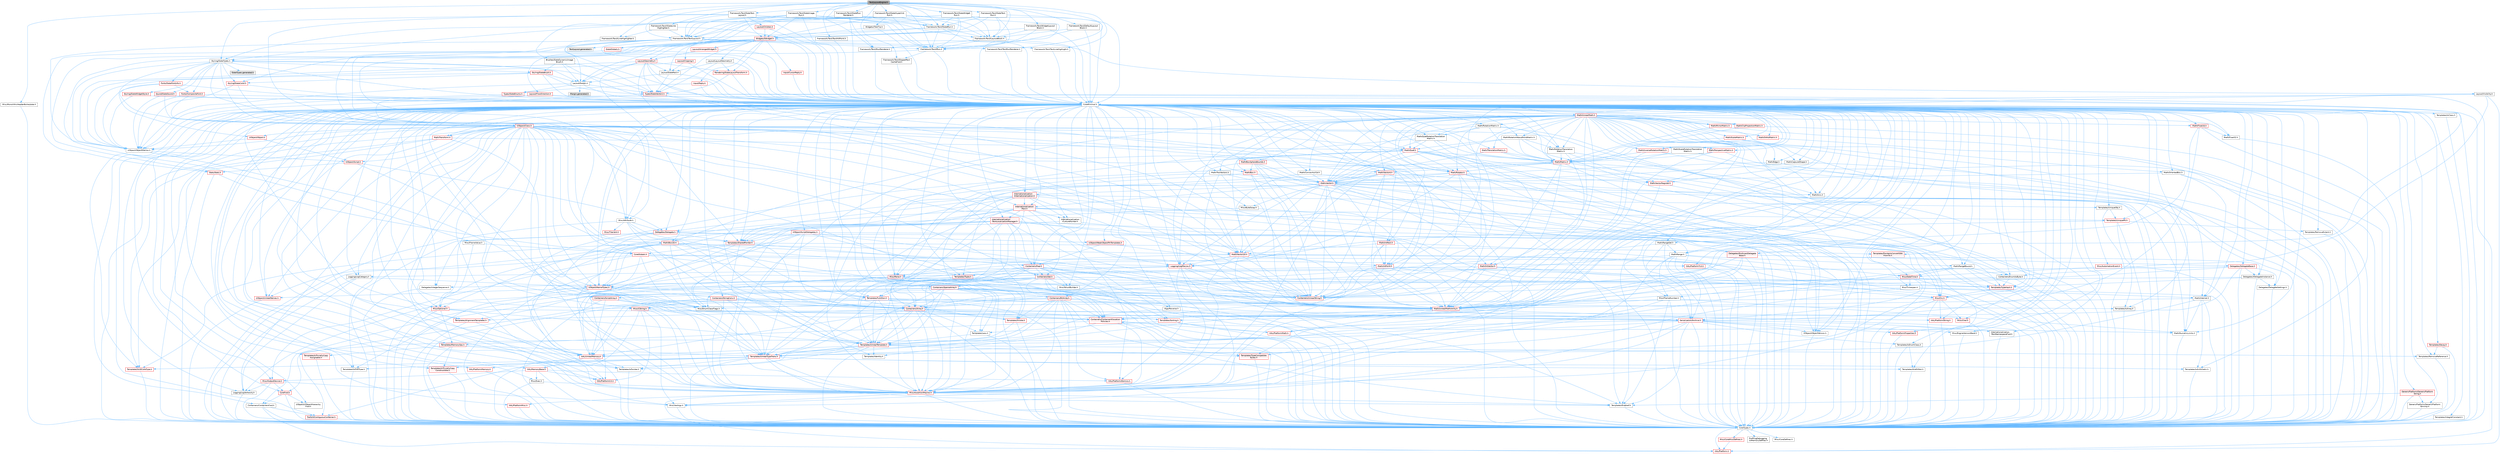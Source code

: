digraph "TextLayoutEngine.h"
{
 // INTERACTIVE_SVG=YES
 // LATEX_PDF_SIZE
  bgcolor="transparent";
  edge [fontname=Helvetica,fontsize=10,labelfontname=Helvetica,labelfontsize=10];
  node [fontname=Helvetica,fontsize=10,shape=box,height=0.2,width=0.4];
  Node1 [id="Node000001",label="TextLayoutEngine.h",height=0.2,width=0.4,color="gray40", fillcolor="grey60", style="filled", fontcolor="black",tooltip=" "];
  Node1 -> Node2 [id="edge1_Node000001_Node000002",color="steelblue1",style="solid",tooltip=" "];
  Node2 [id="Node000002",label="Misc/MonolithicHeaderBoilerplate.h",height=0.2,width=0.4,color="grey40", fillcolor="white", style="filled",URL="$d5/d77/MonolithicHeaderBoilerplate_8h.html",tooltip=" "];
  Node2 -> Node3 [id="edge2_Node000002_Node000003",color="steelblue1",style="solid",tooltip=" "];
  Node3 [id="Node000003",label="CoreTypes.h",height=0.2,width=0.4,color="grey40", fillcolor="white", style="filled",URL="$dc/dec/CoreTypes_8h.html",tooltip=" "];
  Node3 -> Node4 [id="edge3_Node000003_Node000004",color="steelblue1",style="solid",tooltip=" "];
  Node4 [id="Node000004",label="HAL/Platform.h",height=0.2,width=0.4,color="red", fillcolor="#FFF0F0", style="filled",URL="$d9/dd0/Platform_8h.html",tooltip=" "];
  Node3 -> Node14 [id="edge4_Node000003_Node000014",color="steelblue1",style="solid",tooltip=" "];
  Node14 [id="Node000014",label="ProfilingDebugging\l/UMemoryDefines.h",height=0.2,width=0.4,color="grey40", fillcolor="white", style="filled",URL="$d2/da2/UMemoryDefines_8h.html",tooltip=" "];
  Node3 -> Node15 [id="edge5_Node000003_Node000015",color="steelblue1",style="solid",tooltip=" "];
  Node15 [id="Node000015",label="Misc/CoreMiscDefines.h",height=0.2,width=0.4,color="red", fillcolor="#FFF0F0", style="filled",URL="$da/d38/CoreMiscDefines_8h.html",tooltip=" "];
  Node15 -> Node4 [id="edge6_Node000015_Node000004",color="steelblue1",style="solid",tooltip=" "];
  Node3 -> Node16 [id="edge7_Node000003_Node000016",color="steelblue1",style="solid",tooltip=" "];
  Node16 [id="Node000016",label="Misc/CoreDefines.h",height=0.2,width=0.4,color="grey40", fillcolor="white", style="filled",URL="$d3/dd2/CoreDefines_8h.html",tooltip=" "];
  Node1 -> Node17 [id="edge8_Node000001_Node000017",color="steelblue1",style="solid",tooltip=" "];
  Node17 [id="Node000017",label="Framework/Text/TextRunRenderer.h",height=0.2,width=0.4,color="grey40", fillcolor="white", style="filled",URL="$d7/dc2/TextRunRenderer_8h.html",tooltip=" "];
  Node17 -> Node18 [id="edge9_Node000017_Node000018",color="steelblue1",style="solid",tooltip=" "];
  Node18 [id="Node000018",label="CoreMinimal.h",height=0.2,width=0.4,color="grey40", fillcolor="white", style="filled",URL="$d7/d67/CoreMinimal_8h.html",tooltip=" "];
  Node18 -> Node3 [id="edge10_Node000018_Node000003",color="steelblue1",style="solid",tooltip=" "];
  Node18 -> Node19 [id="edge11_Node000018_Node000019",color="steelblue1",style="solid",tooltip=" "];
  Node19 [id="Node000019",label="CoreFwd.h",height=0.2,width=0.4,color="red", fillcolor="#FFF0F0", style="filled",URL="$d1/d1e/CoreFwd_8h.html",tooltip=" "];
  Node19 -> Node3 [id="edge12_Node000019_Node000003",color="steelblue1",style="solid",tooltip=" "];
  Node19 -> Node20 [id="edge13_Node000019_Node000020",color="steelblue1",style="solid",tooltip=" "];
  Node20 [id="Node000020",label="Containers/ContainersFwd.h",height=0.2,width=0.4,color="grey40", fillcolor="white", style="filled",URL="$d4/d0a/ContainersFwd_8h.html",tooltip=" "];
  Node20 -> Node4 [id="edge14_Node000020_Node000004",color="steelblue1",style="solid",tooltip=" "];
  Node20 -> Node3 [id="edge15_Node000020_Node000003",color="steelblue1",style="solid",tooltip=" "];
  Node20 -> Node21 [id="edge16_Node000020_Node000021",color="steelblue1",style="solid",tooltip=" "];
  Node21 [id="Node000021",label="Traits/IsContiguousContainer.h",height=0.2,width=0.4,color="red", fillcolor="#FFF0F0", style="filled",URL="$d5/d3c/IsContiguousContainer_8h.html",tooltip=" "];
  Node21 -> Node3 [id="edge17_Node000021_Node000003",color="steelblue1",style="solid",tooltip=" "];
  Node19 -> Node25 [id="edge18_Node000019_Node000025",color="steelblue1",style="solid",tooltip=" "];
  Node25 [id="Node000025",label="UObject/UObjectHierarchy\lFwd.h",height=0.2,width=0.4,color="grey40", fillcolor="white", style="filled",URL="$d3/d13/UObjectHierarchyFwd_8h.html",tooltip=" "];
  Node18 -> Node25 [id="edge19_Node000018_Node000025",color="steelblue1",style="solid",tooltip=" "];
  Node18 -> Node20 [id="edge20_Node000018_Node000020",color="steelblue1",style="solid",tooltip=" "];
  Node18 -> Node26 [id="edge21_Node000018_Node000026",color="steelblue1",style="solid",tooltip=" "];
  Node26 [id="Node000026",label="Misc/VarArgs.h",height=0.2,width=0.4,color="grey40", fillcolor="white", style="filled",URL="$d5/d6f/VarArgs_8h.html",tooltip=" "];
  Node26 -> Node3 [id="edge22_Node000026_Node000003",color="steelblue1",style="solid",tooltip=" "];
  Node18 -> Node27 [id="edge23_Node000018_Node000027",color="steelblue1",style="solid",tooltip=" "];
  Node27 [id="Node000027",label="Logging/LogVerbosity.h",height=0.2,width=0.4,color="grey40", fillcolor="white", style="filled",URL="$d2/d8f/LogVerbosity_8h.html",tooltip=" "];
  Node27 -> Node3 [id="edge24_Node000027_Node000003",color="steelblue1",style="solid",tooltip=" "];
  Node18 -> Node28 [id="edge25_Node000018_Node000028",color="steelblue1",style="solid",tooltip=" "];
  Node28 [id="Node000028",label="Misc/OutputDevice.h",height=0.2,width=0.4,color="red", fillcolor="#FFF0F0", style="filled",URL="$d7/d32/OutputDevice_8h.html",tooltip=" "];
  Node28 -> Node19 [id="edge26_Node000028_Node000019",color="steelblue1",style="solid",tooltip=" "];
  Node28 -> Node3 [id="edge27_Node000028_Node000003",color="steelblue1",style="solid",tooltip=" "];
  Node28 -> Node27 [id="edge28_Node000028_Node000027",color="steelblue1",style="solid",tooltip=" "];
  Node28 -> Node26 [id="edge29_Node000028_Node000026",color="steelblue1",style="solid",tooltip=" "];
  Node18 -> Node34 [id="edge30_Node000018_Node000034",color="steelblue1",style="solid",tooltip=" "];
  Node34 [id="Node000034",label="HAL/PlatformCrt.h",height=0.2,width=0.4,color="red", fillcolor="#FFF0F0", style="filled",URL="$d8/d75/PlatformCrt_8h.html",tooltip=" "];
  Node18 -> Node44 [id="edge31_Node000018_Node000044",color="steelblue1",style="solid",tooltip=" "];
  Node44 [id="Node000044",label="HAL/PlatformMisc.h",height=0.2,width=0.4,color="red", fillcolor="#FFF0F0", style="filled",URL="$d0/df5/PlatformMisc_8h.html",tooltip=" "];
  Node44 -> Node3 [id="edge32_Node000044_Node000003",color="steelblue1",style="solid",tooltip=" "];
  Node18 -> Node63 [id="edge33_Node000018_Node000063",color="steelblue1",style="solid",tooltip=" "];
  Node63 [id="Node000063",label="Misc/AssertionMacros.h",height=0.2,width=0.4,color="red", fillcolor="#FFF0F0", style="filled",URL="$d0/dfa/AssertionMacros_8h.html",tooltip=" "];
  Node63 -> Node3 [id="edge34_Node000063_Node000003",color="steelblue1",style="solid",tooltip=" "];
  Node63 -> Node4 [id="edge35_Node000063_Node000004",color="steelblue1",style="solid",tooltip=" "];
  Node63 -> Node44 [id="edge36_Node000063_Node000044",color="steelblue1",style="solid",tooltip=" "];
  Node63 -> Node64 [id="edge37_Node000063_Node000064",color="steelblue1",style="solid",tooltip=" "];
  Node64 [id="Node000064",label="Templates/EnableIf.h",height=0.2,width=0.4,color="grey40", fillcolor="white", style="filled",URL="$d7/d60/EnableIf_8h.html",tooltip=" "];
  Node64 -> Node3 [id="edge38_Node000064_Node000003",color="steelblue1",style="solid",tooltip=" "];
  Node63 -> Node26 [id="edge39_Node000063_Node000026",color="steelblue1",style="solid",tooltip=" "];
  Node18 -> Node72 [id="edge40_Node000018_Node000072",color="steelblue1",style="solid",tooltip=" "];
  Node72 [id="Node000072",label="Templates/IsPointer.h",height=0.2,width=0.4,color="grey40", fillcolor="white", style="filled",URL="$d7/d05/IsPointer_8h.html",tooltip=" "];
  Node72 -> Node3 [id="edge41_Node000072_Node000003",color="steelblue1",style="solid",tooltip=" "];
  Node18 -> Node73 [id="edge42_Node000018_Node000073",color="steelblue1",style="solid",tooltip=" "];
  Node73 [id="Node000073",label="HAL/PlatformMemory.h",height=0.2,width=0.4,color="red", fillcolor="#FFF0F0", style="filled",URL="$de/d68/PlatformMemory_8h.html",tooltip=" "];
  Node73 -> Node3 [id="edge43_Node000073_Node000003",color="steelblue1",style="solid",tooltip=" "];
  Node18 -> Node56 [id="edge44_Node000018_Node000056",color="steelblue1",style="solid",tooltip=" "];
  Node56 [id="Node000056",label="HAL/PlatformAtomics.h",height=0.2,width=0.4,color="red", fillcolor="#FFF0F0", style="filled",URL="$d3/d36/PlatformAtomics_8h.html",tooltip=" "];
  Node56 -> Node3 [id="edge45_Node000056_Node000003",color="steelblue1",style="solid",tooltip=" "];
  Node18 -> Node78 [id="edge46_Node000018_Node000078",color="steelblue1",style="solid",tooltip=" "];
  Node78 [id="Node000078",label="Misc/Exec.h",height=0.2,width=0.4,color="grey40", fillcolor="white", style="filled",URL="$de/ddb/Exec_8h.html",tooltip=" "];
  Node78 -> Node3 [id="edge47_Node000078_Node000003",color="steelblue1",style="solid",tooltip=" "];
  Node78 -> Node63 [id="edge48_Node000078_Node000063",color="steelblue1",style="solid",tooltip=" "];
  Node18 -> Node79 [id="edge49_Node000018_Node000079",color="steelblue1",style="solid",tooltip=" "];
  Node79 [id="Node000079",label="HAL/MemoryBase.h",height=0.2,width=0.4,color="red", fillcolor="#FFF0F0", style="filled",URL="$d6/d9f/MemoryBase_8h.html",tooltip=" "];
  Node79 -> Node3 [id="edge50_Node000079_Node000003",color="steelblue1",style="solid",tooltip=" "];
  Node79 -> Node56 [id="edge51_Node000079_Node000056",color="steelblue1",style="solid",tooltip=" "];
  Node79 -> Node34 [id="edge52_Node000079_Node000034",color="steelblue1",style="solid",tooltip=" "];
  Node79 -> Node78 [id="edge53_Node000079_Node000078",color="steelblue1",style="solid",tooltip=" "];
  Node79 -> Node28 [id="edge54_Node000079_Node000028",color="steelblue1",style="solid",tooltip=" "];
  Node18 -> Node89 [id="edge55_Node000018_Node000089",color="steelblue1",style="solid",tooltip=" "];
  Node89 [id="Node000089",label="HAL/UnrealMemory.h",height=0.2,width=0.4,color="red", fillcolor="#FFF0F0", style="filled",URL="$d9/d96/UnrealMemory_8h.html",tooltip=" "];
  Node89 -> Node3 [id="edge56_Node000089_Node000003",color="steelblue1",style="solid",tooltip=" "];
  Node89 -> Node79 [id="edge57_Node000089_Node000079",color="steelblue1",style="solid",tooltip=" "];
  Node89 -> Node73 [id="edge58_Node000089_Node000073",color="steelblue1",style="solid",tooltip=" "];
  Node89 -> Node72 [id="edge59_Node000089_Node000072",color="steelblue1",style="solid",tooltip=" "];
  Node18 -> Node91 [id="edge60_Node000018_Node000091",color="steelblue1",style="solid",tooltip=" "];
  Node91 [id="Node000091",label="Templates/IsArithmetic.h",height=0.2,width=0.4,color="grey40", fillcolor="white", style="filled",URL="$d2/d5d/IsArithmetic_8h.html",tooltip=" "];
  Node91 -> Node3 [id="edge61_Node000091_Node000003",color="steelblue1",style="solid",tooltip=" "];
  Node18 -> Node85 [id="edge62_Node000018_Node000085",color="steelblue1",style="solid",tooltip=" "];
  Node85 [id="Node000085",label="Templates/AndOrNot.h",height=0.2,width=0.4,color="grey40", fillcolor="white", style="filled",URL="$db/d0a/AndOrNot_8h.html",tooltip=" "];
  Node85 -> Node3 [id="edge63_Node000085_Node000003",color="steelblue1",style="solid",tooltip=" "];
  Node18 -> Node92 [id="edge64_Node000018_Node000092",color="steelblue1",style="solid",tooltip=" "];
  Node92 [id="Node000092",label="Templates/IsPODType.h",height=0.2,width=0.4,color="grey40", fillcolor="white", style="filled",URL="$d7/db1/IsPODType_8h.html",tooltip=" "];
  Node92 -> Node3 [id="edge65_Node000092_Node000003",color="steelblue1",style="solid",tooltip=" "];
  Node18 -> Node93 [id="edge66_Node000018_Node000093",color="steelblue1",style="solid",tooltip=" "];
  Node93 [id="Node000093",label="Templates/IsUECoreType.h",height=0.2,width=0.4,color="red", fillcolor="#FFF0F0", style="filled",URL="$d1/db8/IsUECoreType_8h.html",tooltip=" "];
  Node93 -> Node3 [id="edge67_Node000093_Node000003",color="steelblue1",style="solid",tooltip=" "];
  Node18 -> Node86 [id="edge68_Node000018_Node000086",color="steelblue1",style="solid",tooltip=" "];
  Node86 [id="Node000086",label="Templates/IsTriviallyCopy\lConstructible.h",height=0.2,width=0.4,color="red", fillcolor="#FFF0F0", style="filled",URL="$d3/d78/IsTriviallyCopyConstructible_8h.html",tooltip=" "];
  Node86 -> Node3 [id="edge69_Node000086_Node000003",color="steelblue1",style="solid",tooltip=" "];
  Node18 -> Node94 [id="edge70_Node000018_Node000094",color="steelblue1",style="solid",tooltip=" "];
  Node94 [id="Node000094",label="Templates/UnrealTypeTraits.h",height=0.2,width=0.4,color="red", fillcolor="#FFF0F0", style="filled",URL="$d2/d2d/UnrealTypeTraits_8h.html",tooltip=" "];
  Node94 -> Node3 [id="edge71_Node000094_Node000003",color="steelblue1",style="solid",tooltip=" "];
  Node94 -> Node72 [id="edge72_Node000094_Node000072",color="steelblue1",style="solid",tooltip=" "];
  Node94 -> Node63 [id="edge73_Node000094_Node000063",color="steelblue1",style="solid",tooltip=" "];
  Node94 -> Node85 [id="edge74_Node000094_Node000085",color="steelblue1",style="solid",tooltip=" "];
  Node94 -> Node64 [id="edge75_Node000094_Node000064",color="steelblue1",style="solid",tooltip=" "];
  Node94 -> Node91 [id="edge76_Node000094_Node000091",color="steelblue1",style="solid",tooltip=" "];
  Node94 -> Node92 [id="edge77_Node000094_Node000092",color="steelblue1",style="solid",tooltip=" "];
  Node94 -> Node93 [id="edge78_Node000094_Node000093",color="steelblue1",style="solid",tooltip=" "];
  Node94 -> Node86 [id="edge79_Node000094_Node000086",color="steelblue1",style="solid",tooltip=" "];
  Node18 -> Node64 [id="edge80_Node000018_Node000064",color="steelblue1",style="solid",tooltip=" "];
  Node18 -> Node96 [id="edge81_Node000018_Node000096",color="steelblue1",style="solid",tooltip=" "];
  Node96 [id="Node000096",label="Templates/RemoveReference.h",height=0.2,width=0.4,color="grey40", fillcolor="white", style="filled",URL="$da/dbe/RemoveReference_8h.html",tooltip=" "];
  Node96 -> Node3 [id="edge82_Node000096_Node000003",color="steelblue1",style="solid",tooltip=" "];
  Node18 -> Node97 [id="edge83_Node000018_Node000097",color="steelblue1",style="solid",tooltip=" "];
  Node97 [id="Node000097",label="Templates/IntegralConstant.h",height=0.2,width=0.4,color="grey40", fillcolor="white", style="filled",URL="$db/d1b/IntegralConstant_8h.html",tooltip=" "];
  Node97 -> Node3 [id="edge84_Node000097_Node000003",color="steelblue1",style="solid",tooltip=" "];
  Node18 -> Node98 [id="edge85_Node000018_Node000098",color="steelblue1",style="solid",tooltip=" "];
  Node98 [id="Node000098",label="Templates/IsClass.h",height=0.2,width=0.4,color="grey40", fillcolor="white", style="filled",URL="$db/dcb/IsClass_8h.html",tooltip=" "];
  Node98 -> Node3 [id="edge86_Node000098_Node000003",color="steelblue1",style="solid",tooltip=" "];
  Node18 -> Node99 [id="edge87_Node000018_Node000099",color="steelblue1",style="solid",tooltip=" "];
  Node99 [id="Node000099",label="Templates/TypeCompatible\lBytes.h",height=0.2,width=0.4,color="red", fillcolor="#FFF0F0", style="filled",URL="$df/d0a/TypeCompatibleBytes_8h.html",tooltip=" "];
  Node99 -> Node3 [id="edge88_Node000099_Node000003",color="steelblue1",style="solid",tooltip=" "];
  Node18 -> Node21 [id="edge89_Node000018_Node000021",color="steelblue1",style="solid",tooltip=" "];
  Node18 -> Node100 [id="edge90_Node000018_Node000100",color="steelblue1",style="solid",tooltip=" "];
  Node100 [id="Node000100",label="Templates/UnrealTemplate.h",height=0.2,width=0.4,color="red", fillcolor="#FFF0F0", style="filled",URL="$d4/d24/UnrealTemplate_8h.html",tooltip=" "];
  Node100 -> Node3 [id="edge91_Node000100_Node000003",color="steelblue1",style="solid",tooltip=" "];
  Node100 -> Node72 [id="edge92_Node000100_Node000072",color="steelblue1",style="solid",tooltip=" "];
  Node100 -> Node89 [id="edge93_Node000100_Node000089",color="steelblue1",style="solid",tooltip=" "];
  Node100 -> Node94 [id="edge94_Node000100_Node000094",color="steelblue1",style="solid",tooltip=" "];
  Node100 -> Node96 [id="edge95_Node000100_Node000096",color="steelblue1",style="solid",tooltip=" "];
  Node100 -> Node99 [id="edge96_Node000100_Node000099",color="steelblue1",style="solid",tooltip=" "];
  Node100 -> Node67 [id="edge97_Node000100_Node000067",color="steelblue1",style="solid",tooltip=" "];
  Node67 [id="Node000067",label="Templates/Identity.h",height=0.2,width=0.4,color="grey40", fillcolor="white", style="filled",URL="$d0/dd5/Identity_8h.html",tooltip=" "];
  Node100 -> Node21 [id="edge98_Node000100_Node000021",color="steelblue1",style="solid",tooltip=" "];
  Node18 -> Node49 [id="edge99_Node000018_Node000049",color="steelblue1",style="solid",tooltip=" "];
  Node49 [id="Node000049",label="Math/NumericLimits.h",height=0.2,width=0.4,color="grey40", fillcolor="white", style="filled",URL="$df/d1b/NumericLimits_8h.html",tooltip=" "];
  Node49 -> Node3 [id="edge100_Node000049_Node000003",color="steelblue1",style="solid",tooltip=" "];
  Node18 -> Node104 [id="edge101_Node000018_Node000104",color="steelblue1",style="solid",tooltip=" "];
  Node104 [id="Node000104",label="HAL/PlatformMath.h",height=0.2,width=0.4,color="red", fillcolor="#FFF0F0", style="filled",URL="$dc/d53/PlatformMath_8h.html",tooltip=" "];
  Node104 -> Node3 [id="edge102_Node000104_Node000003",color="steelblue1",style="solid",tooltip=" "];
  Node18 -> Node87 [id="edge103_Node000018_Node000087",color="steelblue1",style="solid",tooltip=" "];
  Node87 [id="Node000087",label="Templates/IsTriviallyCopy\lAssignable.h",height=0.2,width=0.4,color="red", fillcolor="#FFF0F0", style="filled",URL="$d2/df2/IsTriviallyCopyAssignable_8h.html",tooltip=" "];
  Node87 -> Node3 [id="edge104_Node000087_Node000003",color="steelblue1",style="solid",tooltip=" "];
  Node18 -> Node112 [id="edge105_Node000018_Node000112",color="steelblue1",style="solid",tooltip=" "];
  Node112 [id="Node000112",label="Templates/MemoryOps.h",height=0.2,width=0.4,color="red", fillcolor="#FFF0F0", style="filled",URL="$db/dea/MemoryOps_8h.html",tooltip=" "];
  Node112 -> Node3 [id="edge106_Node000112_Node000003",color="steelblue1",style="solid",tooltip=" "];
  Node112 -> Node89 [id="edge107_Node000112_Node000089",color="steelblue1",style="solid",tooltip=" "];
  Node112 -> Node87 [id="edge108_Node000112_Node000087",color="steelblue1",style="solid",tooltip=" "];
  Node112 -> Node86 [id="edge109_Node000112_Node000086",color="steelblue1",style="solid",tooltip=" "];
  Node112 -> Node94 [id="edge110_Node000112_Node000094",color="steelblue1",style="solid",tooltip=" "];
  Node18 -> Node113 [id="edge111_Node000018_Node000113",color="steelblue1",style="solid",tooltip=" "];
  Node113 [id="Node000113",label="Containers/ContainerAllocation\lPolicies.h",height=0.2,width=0.4,color="red", fillcolor="#FFF0F0", style="filled",URL="$d7/dff/ContainerAllocationPolicies_8h.html",tooltip=" "];
  Node113 -> Node3 [id="edge112_Node000113_Node000003",color="steelblue1",style="solid",tooltip=" "];
  Node113 -> Node113 [id="edge113_Node000113_Node000113",color="steelblue1",style="solid",tooltip=" "];
  Node113 -> Node104 [id="edge114_Node000113_Node000104",color="steelblue1",style="solid",tooltip=" "];
  Node113 -> Node89 [id="edge115_Node000113_Node000089",color="steelblue1",style="solid",tooltip=" "];
  Node113 -> Node49 [id="edge116_Node000113_Node000049",color="steelblue1",style="solid",tooltip=" "];
  Node113 -> Node63 [id="edge117_Node000113_Node000063",color="steelblue1",style="solid",tooltip=" "];
  Node113 -> Node112 [id="edge118_Node000113_Node000112",color="steelblue1",style="solid",tooltip=" "];
  Node113 -> Node99 [id="edge119_Node000113_Node000099",color="steelblue1",style="solid",tooltip=" "];
  Node18 -> Node116 [id="edge120_Node000018_Node000116",color="steelblue1",style="solid",tooltip=" "];
  Node116 [id="Node000116",label="Templates/IsEnumClass.h",height=0.2,width=0.4,color="grey40", fillcolor="white", style="filled",URL="$d7/d15/IsEnumClass_8h.html",tooltip=" "];
  Node116 -> Node3 [id="edge121_Node000116_Node000003",color="steelblue1",style="solid",tooltip=" "];
  Node116 -> Node85 [id="edge122_Node000116_Node000085",color="steelblue1",style="solid",tooltip=" "];
  Node18 -> Node117 [id="edge123_Node000018_Node000117",color="steelblue1",style="solid",tooltip=" "];
  Node117 [id="Node000117",label="HAL/PlatformProperties.h",height=0.2,width=0.4,color="red", fillcolor="#FFF0F0", style="filled",URL="$d9/db0/PlatformProperties_8h.html",tooltip=" "];
  Node117 -> Node3 [id="edge124_Node000117_Node000003",color="steelblue1",style="solid",tooltip=" "];
  Node18 -> Node120 [id="edge125_Node000018_Node000120",color="steelblue1",style="solid",tooltip=" "];
  Node120 [id="Node000120",label="Misc/EngineVersionBase.h",height=0.2,width=0.4,color="grey40", fillcolor="white", style="filled",URL="$d5/d2b/EngineVersionBase_8h.html",tooltip=" "];
  Node120 -> Node3 [id="edge126_Node000120_Node000003",color="steelblue1",style="solid",tooltip=" "];
  Node18 -> Node121 [id="edge127_Node000018_Node000121",color="steelblue1",style="solid",tooltip=" "];
  Node121 [id="Node000121",label="Internationalization\l/TextNamespaceFwd.h",height=0.2,width=0.4,color="grey40", fillcolor="white", style="filled",URL="$d8/d97/TextNamespaceFwd_8h.html",tooltip=" "];
  Node121 -> Node3 [id="edge128_Node000121_Node000003",color="steelblue1",style="solid",tooltip=" "];
  Node18 -> Node122 [id="edge129_Node000018_Node000122",color="steelblue1",style="solid",tooltip=" "];
  Node122 [id="Node000122",label="Serialization/Archive.h",height=0.2,width=0.4,color="red", fillcolor="#FFF0F0", style="filled",URL="$d7/d3b/Archive_8h.html",tooltip=" "];
  Node122 -> Node19 [id="edge130_Node000122_Node000019",color="steelblue1",style="solid",tooltip=" "];
  Node122 -> Node3 [id="edge131_Node000122_Node000003",color="steelblue1",style="solid",tooltip=" "];
  Node122 -> Node117 [id="edge132_Node000122_Node000117",color="steelblue1",style="solid",tooltip=" "];
  Node122 -> Node121 [id="edge133_Node000122_Node000121",color="steelblue1",style="solid",tooltip=" "];
  Node122 -> Node63 [id="edge134_Node000122_Node000063",color="steelblue1",style="solid",tooltip=" "];
  Node122 -> Node120 [id="edge135_Node000122_Node000120",color="steelblue1",style="solid",tooltip=" "];
  Node122 -> Node26 [id="edge136_Node000122_Node000026",color="steelblue1",style="solid",tooltip=" "];
  Node122 -> Node64 [id="edge137_Node000122_Node000064",color="steelblue1",style="solid",tooltip=" "];
  Node122 -> Node116 [id="edge138_Node000122_Node000116",color="steelblue1",style="solid",tooltip=" "];
  Node122 -> Node100 [id="edge139_Node000122_Node000100",color="steelblue1",style="solid",tooltip=" "];
  Node122 -> Node125 [id="edge140_Node000122_Node000125",color="steelblue1",style="solid",tooltip=" "];
  Node125 [id="Node000125",label="UObject/ObjectVersion.h",height=0.2,width=0.4,color="grey40", fillcolor="white", style="filled",URL="$da/d63/ObjectVersion_8h.html",tooltip=" "];
  Node125 -> Node3 [id="edge141_Node000125_Node000003",color="steelblue1",style="solid",tooltip=" "];
  Node18 -> Node126 [id="edge142_Node000018_Node000126",color="steelblue1",style="solid",tooltip=" "];
  Node126 [id="Node000126",label="Templates/Less.h",height=0.2,width=0.4,color="grey40", fillcolor="white", style="filled",URL="$de/dc8/Less_8h.html",tooltip=" "];
  Node126 -> Node3 [id="edge143_Node000126_Node000003",color="steelblue1",style="solid",tooltip=" "];
  Node126 -> Node100 [id="edge144_Node000126_Node000100",color="steelblue1",style="solid",tooltip=" "];
  Node18 -> Node127 [id="edge145_Node000018_Node000127",color="steelblue1",style="solid",tooltip=" "];
  Node127 [id="Node000127",label="Templates/Sorting.h",height=0.2,width=0.4,color="red", fillcolor="#FFF0F0", style="filled",URL="$d3/d9e/Sorting_8h.html",tooltip=" "];
  Node127 -> Node3 [id="edge146_Node000127_Node000003",color="steelblue1",style="solid",tooltip=" "];
  Node127 -> Node104 [id="edge147_Node000127_Node000104",color="steelblue1",style="solid",tooltip=" "];
  Node127 -> Node126 [id="edge148_Node000127_Node000126",color="steelblue1",style="solid",tooltip=" "];
  Node18 -> Node138 [id="edge149_Node000018_Node000138",color="steelblue1",style="solid",tooltip=" "];
  Node138 [id="Node000138",label="Misc/Char.h",height=0.2,width=0.4,color="red", fillcolor="#FFF0F0", style="filled",URL="$d0/d58/Char_8h.html",tooltip=" "];
  Node138 -> Node3 [id="edge150_Node000138_Node000003",color="steelblue1",style="solid",tooltip=" "];
  Node18 -> Node141 [id="edge151_Node000018_Node000141",color="steelblue1",style="solid",tooltip=" "];
  Node141 [id="Node000141",label="GenericPlatform/GenericPlatform\lStricmp.h",height=0.2,width=0.4,color="grey40", fillcolor="white", style="filled",URL="$d2/d86/GenericPlatformStricmp_8h.html",tooltip=" "];
  Node141 -> Node3 [id="edge152_Node000141_Node000003",color="steelblue1",style="solid",tooltip=" "];
  Node18 -> Node142 [id="edge153_Node000018_Node000142",color="steelblue1",style="solid",tooltip=" "];
  Node142 [id="Node000142",label="GenericPlatform/GenericPlatform\lString.h",height=0.2,width=0.4,color="red", fillcolor="#FFF0F0", style="filled",URL="$dd/d20/GenericPlatformString_8h.html",tooltip=" "];
  Node142 -> Node3 [id="edge154_Node000142_Node000003",color="steelblue1",style="solid",tooltip=" "];
  Node142 -> Node141 [id="edge155_Node000142_Node000141",color="steelblue1",style="solid",tooltip=" "];
  Node142 -> Node64 [id="edge156_Node000142_Node000064",color="steelblue1",style="solid",tooltip=" "];
  Node18 -> Node75 [id="edge157_Node000018_Node000075",color="steelblue1",style="solid",tooltip=" "];
  Node75 [id="Node000075",label="HAL/PlatformString.h",height=0.2,width=0.4,color="red", fillcolor="#FFF0F0", style="filled",URL="$db/db5/PlatformString_8h.html",tooltip=" "];
  Node75 -> Node3 [id="edge158_Node000075_Node000003",color="steelblue1",style="solid",tooltip=" "];
  Node18 -> Node145 [id="edge159_Node000018_Node000145",color="steelblue1",style="solid",tooltip=" "];
  Node145 [id="Node000145",label="Misc/CString.h",height=0.2,width=0.4,color="red", fillcolor="#FFF0F0", style="filled",URL="$d2/d49/CString_8h.html",tooltip=" "];
  Node145 -> Node3 [id="edge160_Node000145_Node000003",color="steelblue1",style="solid",tooltip=" "];
  Node145 -> Node34 [id="edge161_Node000145_Node000034",color="steelblue1",style="solid",tooltip=" "];
  Node145 -> Node75 [id="edge162_Node000145_Node000075",color="steelblue1",style="solid",tooltip=" "];
  Node145 -> Node63 [id="edge163_Node000145_Node000063",color="steelblue1",style="solid",tooltip=" "];
  Node145 -> Node138 [id="edge164_Node000145_Node000138",color="steelblue1",style="solid",tooltip=" "];
  Node145 -> Node26 [id="edge165_Node000145_Node000026",color="steelblue1",style="solid",tooltip=" "];
  Node18 -> Node146 [id="edge166_Node000018_Node000146",color="steelblue1",style="solid",tooltip=" "];
  Node146 [id="Node000146",label="Misc/Crc.h",height=0.2,width=0.4,color="red", fillcolor="#FFF0F0", style="filled",URL="$d4/dd2/Crc_8h.html",tooltip=" "];
  Node146 -> Node3 [id="edge167_Node000146_Node000003",color="steelblue1",style="solid",tooltip=" "];
  Node146 -> Node75 [id="edge168_Node000146_Node000075",color="steelblue1",style="solid",tooltip=" "];
  Node146 -> Node63 [id="edge169_Node000146_Node000063",color="steelblue1",style="solid",tooltip=" "];
  Node146 -> Node145 [id="edge170_Node000146_Node000145",color="steelblue1",style="solid",tooltip=" "];
  Node146 -> Node138 [id="edge171_Node000146_Node000138",color="steelblue1",style="solid",tooltip=" "];
  Node146 -> Node94 [id="edge172_Node000146_Node000094",color="steelblue1",style="solid",tooltip=" "];
  Node18 -> Node137 [id="edge173_Node000018_Node000137",color="steelblue1",style="solid",tooltip=" "];
  Node137 [id="Node000137",label="Math/UnrealMathUtility.h",height=0.2,width=0.4,color="red", fillcolor="#FFF0F0", style="filled",URL="$db/db8/UnrealMathUtility_8h.html",tooltip=" "];
  Node137 -> Node3 [id="edge174_Node000137_Node000003",color="steelblue1",style="solid",tooltip=" "];
  Node137 -> Node63 [id="edge175_Node000137_Node000063",color="steelblue1",style="solid",tooltip=" "];
  Node137 -> Node104 [id="edge176_Node000137_Node000104",color="steelblue1",style="solid",tooltip=" "];
  Node137 -> Node67 [id="edge177_Node000137_Node000067",color="steelblue1",style="solid",tooltip=" "];
  Node18 -> Node147 [id="edge178_Node000018_Node000147",color="steelblue1",style="solid",tooltip=" "];
  Node147 [id="Node000147",label="Containers/UnrealString.h",height=0.2,width=0.4,color="red", fillcolor="#FFF0F0", style="filled",URL="$d5/dba/UnrealString_8h.html",tooltip=" "];
  Node18 -> Node151 [id="edge179_Node000018_Node000151",color="steelblue1",style="solid",tooltip=" "];
  Node151 [id="Node000151",label="Containers/Array.h",height=0.2,width=0.4,color="red", fillcolor="#FFF0F0", style="filled",URL="$df/dd0/Array_8h.html",tooltip=" "];
  Node151 -> Node3 [id="edge180_Node000151_Node000003",color="steelblue1",style="solid",tooltip=" "];
  Node151 -> Node63 [id="edge181_Node000151_Node000063",color="steelblue1",style="solid",tooltip=" "];
  Node151 -> Node89 [id="edge182_Node000151_Node000089",color="steelblue1",style="solid",tooltip=" "];
  Node151 -> Node94 [id="edge183_Node000151_Node000094",color="steelblue1",style="solid",tooltip=" "];
  Node151 -> Node100 [id="edge184_Node000151_Node000100",color="steelblue1",style="solid",tooltip=" "];
  Node151 -> Node113 [id="edge185_Node000151_Node000113",color="steelblue1",style="solid",tooltip=" "];
  Node151 -> Node122 [id="edge186_Node000151_Node000122",color="steelblue1",style="solid",tooltip=" "];
  Node151 -> Node130 [id="edge187_Node000151_Node000130",color="steelblue1",style="solid",tooltip=" "];
  Node130 [id="Node000130",label="Templates/Invoke.h",height=0.2,width=0.4,color="red", fillcolor="#FFF0F0", style="filled",URL="$d7/deb/Invoke_8h.html",tooltip=" "];
  Node130 -> Node3 [id="edge188_Node000130_Node000003",color="steelblue1",style="solid",tooltip=" "];
  Node130 -> Node100 [id="edge189_Node000130_Node000100",color="steelblue1",style="solid",tooltip=" "];
  Node151 -> Node126 [id="edge190_Node000151_Node000126",color="steelblue1",style="solid",tooltip=" "];
  Node151 -> Node127 [id="edge191_Node000151_Node000127",color="steelblue1",style="solid",tooltip=" "];
  Node151 -> Node174 [id="edge192_Node000151_Node000174",color="steelblue1",style="solid",tooltip=" "];
  Node174 [id="Node000174",label="Templates/AlignmentTemplates.h",height=0.2,width=0.4,color="red", fillcolor="#FFF0F0", style="filled",URL="$dd/d32/AlignmentTemplates_8h.html",tooltip=" "];
  Node174 -> Node3 [id="edge193_Node000174_Node000003",color="steelblue1",style="solid",tooltip=" "];
  Node174 -> Node72 [id="edge194_Node000174_Node000072",color="steelblue1",style="solid",tooltip=" "];
  Node18 -> Node175 [id="edge195_Node000018_Node000175",color="steelblue1",style="solid",tooltip=" "];
  Node175 [id="Node000175",label="Misc/FrameNumber.h",height=0.2,width=0.4,color="grey40", fillcolor="white", style="filled",URL="$dd/dbd/FrameNumber_8h.html",tooltip=" "];
  Node175 -> Node3 [id="edge196_Node000175_Node000003",color="steelblue1",style="solid",tooltip=" "];
  Node175 -> Node49 [id="edge197_Node000175_Node000049",color="steelblue1",style="solid",tooltip=" "];
  Node175 -> Node137 [id="edge198_Node000175_Node000137",color="steelblue1",style="solid",tooltip=" "];
  Node175 -> Node64 [id="edge199_Node000175_Node000064",color="steelblue1",style="solid",tooltip=" "];
  Node175 -> Node94 [id="edge200_Node000175_Node000094",color="steelblue1",style="solid",tooltip=" "];
  Node18 -> Node176 [id="edge201_Node000018_Node000176",color="steelblue1",style="solid",tooltip=" "];
  Node176 [id="Node000176",label="Misc/Timespan.h",height=0.2,width=0.4,color="grey40", fillcolor="white", style="filled",URL="$da/dd9/Timespan_8h.html",tooltip=" "];
  Node176 -> Node3 [id="edge202_Node000176_Node000003",color="steelblue1",style="solid",tooltip=" "];
  Node176 -> Node177 [id="edge203_Node000176_Node000177",color="steelblue1",style="solid",tooltip=" "];
  Node177 [id="Node000177",label="Math/Interval.h",height=0.2,width=0.4,color="grey40", fillcolor="white", style="filled",URL="$d1/d55/Interval_8h.html",tooltip=" "];
  Node177 -> Node3 [id="edge204_Node000177_Node000003",color="steelblue1",style="solid",tooltip=" "];
  Node177 -> Node91 [id="edge205_Node000177_Node000091",color="steelblue1",style="solid",tooltip=" "];
  Node177 -> Node94 [id="edge206_Node000177_Node000094",color="steelblue1",style="solid",tooltip=" "];
  Node177 -> Node49 [id="edge207_Node000177_Node000049",color="steelblue1",style="solid",tooltip=" "];
  Node177 -> Node137 [id="edge208_Node000177_Node000137",color="steelblue1",style="solid",tooltip=" "];
  Node176 -> Node137 [id="edge209_Node000176_Node000137",color="steelblue1",style="solid",tooltip=" "];
  Node176 -> Node63 [id="edge210_Node000176_Node000063",color="steelblue1",style="solid",tooltip=" "];
  Node18 -> Node178 [id="edge211_Node000018_Node000178",color="steelblue1",style="solid",tooltip=" "];
  Node178 [id="Node000178",label="Containers/StringConv.h",height=0.2,width=0.4,color="red", fillcolor="#FFF0F0", style="filled",URL="$d3/ddf/StringConv_8h.html",tooltip=" "];
  Node178 -> Node3 [id="edge212_Node000178_Node000003",color="steelblue1",style="solid",tooltip=" "];
  Node178 -> Node63 [id="edge213_Node000178_Node000063",color="steelblue1",style="solid",tooltip=" "];
  Node178 -> Node113 [id="edge214_Node000178_Node000113",color="steelblue1",style="solid",tooltip=" "];
  Node178 -> Node151 [id="edge215_Node000178_Node000151",color="steelblue1",style="solid",tooltip=" "];
  Node178 -> Node145 [id="edge216_Node000178_Node000145",color="steelblue1",style="solid",tooltip=" "];
  Node178 -> Node179 [id="edge217_Node000178_Node000179",color="steelblue1",style="solid",tooltip=" "];
  Node179 [id="Node000179",label="Templates/IsArray.h",height=0.2,width=0.4,color="grey40", fillcolor="white", style="filled",URL="$d8/d8d/IsArray_8h.html",tooltip=" "];
  Node179 -> Node3 [id="edge218_Node000179_Node000003",color="steelblue1",style="solid",tooltip=" "];
  Node178 -> Node100 [id="edge219_Node000178_Node000100",color="steelblue1",style="solid",tooltip=" "];
  Node178 -> Node94 [id="edge220_Node000178_Node000094",color="steelblue1",style="solid",tooltip=" "];
  Node178 -> Node21 [id="edge221_Node000178_Node000021",color="steelblue1",style="solid",tooltip=" "];
  Node18 -> Node180 [id="edge222_Node000018_Node000180",color="steelblue1",style="solid",tooltip=" "];
  Node180 [id="Node000180",label="UObject/UnrealNames.h",height=0.2,width=0.4,color="red", fillcolor="#FFF0F0", style="filled",URL="$d8/db1/UnrealNames_8h.html",tooltip=" "];
  Node180 -> Node3 [id="edge223_Node000180_Node000003",color="steelblue1",style="solid",tooltip=" "];
  Node18 -> Node182 [id="edge224_Node000018_Node000182",color="steelblue1",style="solid",tooltip=" "];
  Node182 [id="Node000182",label="UObject/NameTypes.h",height=0.2,width=0.4,color="red", fillcolor="#FFF0F0", style="filled",URL="$d6/d35/NameTypes_8h.html",tooltip=" "];
  Node182 -> Node3 [id="edge225_Node000182_Node000003",color="steelblue1",style="solid",tooltip=" "];
  Node182 -> Node63 [id="edge226_Node000182_Node000063",color="steelblue1",style="solid",tooltip=" "];
  Node182 -> Node89 [id="edge227_Node000182_Node000089",color="steelblue1",style="solid",tooltip=" "];
  Node182 -> Node94 [id="edge228_Node000182_Node000094",color="steelblue1",style="solid",tooltip=" "];
  Node182 -> Node100 [id="edge229_Node000182_Node000100",color="steelblue1",style="solid",tooltip=" "];
  Node182 -> Node147 [id="edge230_Node000182_Node000147",color="steelblue1",style="solid",tooltip=" "];
  Node182 -> Node178 [id="edge231_Node000182_Node000178",color="steelblue1",style="solid",tooltip=" "];
  Node182 -> Node180 [id="edge232_Node000182_Node000180",color="steelblue1",style="solid",tooltip=" "];
  Node18 -> Node190 [id="edge233_Node000018_Node000190",color="steelblue1",style="solid",tooltip=" "];
  Node190 [id="Node000190",label="Misc/Parse.h",height=0.2,width=0.4,color="red", fillcolor="#FFF0F0", style="filled",URL="$dc/d71/Parse_8h.html",tooltip=" "];
  Node190 -> Node147 [id="edge234_Node000190_Node000147",color="steelblue1",style="solid",tooltip=" "];
  Node190 -> Node3 [id="edge235_Node000190_Node000003",color="steelblue1",style="solid",tooltip=" "];
  Node190 -> Node34 [id="edge236_Node000190_Node000034",color="steelblue1",style="solid",tooltip=" "];
  Node190 -> Node51 [id="edge237_Node000190_Node000051",color="steelblue1",style="solid",tooltip=" "];
  Node51 [id="Node000051",label="Misc/EnumClassFlags.h",height=0.2,width=0.4,color="grey40", fillcolor="white", style="filled",URL="$d8/de7/EnumClassFlags_8h.html",tooltip=" "];
  Node190 -> Node191 [id="edge238_Node000190_Node000191",color="steelblue1",style="solid",tooltip=" "];
  Node191 [id="Node000191",label="Templates/Function.h",height=0.2,width=0.4,color="red", fillcolor="#FFF0F0", style="filled",URL="$df/df5/Function_8h.html",tooltip=" "];
  Node191 -> Node3 [id="edge239_Node000191_Node000003",color="steelblue1",style="solid",tooltip=" "];
  Node191 -> Node63 [id="edge240_Node000191_Node000063",color="steelblue1",style="solid",tooltip=" "];
  Node191 -> Node89 [id="edge241_Node000191_Node000089",color="steelblue1",style="solid",tooltip=" "];
  Node191 -> Node94 [id="edge242_Node000191_Node000094",color="steelblue1",style="solid",tooltip=" "];
  Node191 -> Node130 [id="edge243_Node000191_Node000130",color="steelblue1",style="solid",tooltip=" "];
  Node191 -> Node100 [id="edge244_Node000191_Node000100",color="steelblue1",style="solid",tooltip=" "];
  Node191 -> Node137 [id="edge245_Node000191_Node000137",color="steelblue1",style="solid",tooltip=" "];
  Node18 -> Node174 [id="edge246_Node000018_Node000174",color="steelblue1",style="solid",tooltip=" "];
  Node18 -> Node193 [id="edge247_Node000018_Node000193",color="steelblue1",style="solid",tooltip=" "];
  Node193 [id="Node000193",label="Misc/StructBuilder.h",height=0.2,width=0.4,color="grey40", fillcolor="white", style="filled",URL="$d9/db3/StructBuilder_8h.html",tooltip=" "];
  Node193 -> Node3 [id="edge248_Node000193_Node000003",color="steelblue1",style="solid",tooltip=" "];
  Node193 -> Node137 [id="edge249_Node000193_Node000137",color="steelblue1",style="solid",tooltip=" "];
  Node193 -> Node174 [id="edge250_Node000193_Node000174",color="steelblue1",style="solid",tooltip=" "];
  Node18 -> Node106 [id="edge251_Node000018_Node000106",color="steelblue1",style="solid",tooltip=" "];
  Node106 [id="Node000106",label="Templates/Decay.h",height=0.2,width=0.4,color="red", fillcolor="#FFF0F0", style="filled",URL="$dd/d0f/Decay_8h.html",tooltip=" "];
  Node106 -> Node3 [id="edge252_Node000106_Node000003",color="steelblue1",style="solid",tooltip=" "];
  Node106 -> Node96 [id="edge253_Node000106_Node000096",color="steelblue1",style="solid",tooltip=" "];
  Node18 -> Node194 [id="edge254_Node000018_Node000194",color="steelblue1",style="solid",tooltip=" "];
  Node194 [id="Node000194",label="Templates/PointerIsConvertible\lFromTo.h",height=0.2,width=0.4,color="red", fillcolor="#FFF0F0", style="filled",URL="$d6/d65/PointerIsConvertibleFromTo_8h.html",tooltip=" "];
  Node194 -> Node3 [id="edge255_Node000194_Node000003",color="steelblue1",style="solid",tooltip=" "];
  Node18 -> Node130 [id="edge256_Node000018_Node000130",color="steelblue1",style="solid",tooltip=" "];
  Node18 -> Node191 [id="edge257_Node000018_Node000191",color="steelblue1",style="solid",tooltip=" "];
  Node18 -> Node163 [id="edge258_Node000018_Node000163",color="steelblue1",style="solid",tooltip=" "];
  Node163 [id="Node000163",label="Templates/TypeHash.h",height=0.2,width=0.4,color="red", fillcolor="#FFF0F0", style="filled",URL="$d1/d62/TypeHash_8h.html",tooltip=" "];
  Node163 -> Node3 [id="edge259_Node000163_Node000003",color="steelblue1",style="solid",tooltip=" "];
  Node163 -> Node146 [id="edge260_Node000163_Node000146",color="steelblue1",style="solid",tooltip=" "];
  Node18 -> Node195 [id="edge261_Node000018_Node000195",color="steelblue1",style="solid",tooltip=" "];
  Node195 [id="Node000195",label="Containers/ScriptArray.h",height=0.2,width=0.4,color="red", fillcolor="#FFF0F0", style="filled",URL="$dc/daf/ScriptArray_8h.html",tooltip=" "];
  Node195 -> Node3 [id="edge262_Node000195_Node000003",color="steelblue1",style="solid",tooltip=" "];
  Node195 -> Node63 [id="edge263_Node000195_Node000063",color="steelblue1",style="solid",tooltip=" "];
  Node195 -> Node89 [id="edge264_Node000195_Node000089",color="steelblue1",style="solid",tooltip=" "];
  Node195 -> Node113 [id="edge265_Node000195_Node000113",color="steelblue1",style="solid",tooltip=" "];
  Node195 -> Node151 [id="edge266_Node000195_Node000151",color="steelblue1",style="solid",tooltip=" "];
  Node18 -> Node196 [id="edge267_Node000018_Node000196",color="steelblue1",style="solid",tooltip=" "];
  Node196 [id="Node000196",label="Containers/BitArray.h",height=0.2,width=0.4,color="red", fillcolor="#FFF0F0", style="filled",URL="$d1/de4/BitArray_8h.html",tooltip=" "];
  Node196 -> Node113 [id="edge268_Node000196_Node000113",color="steelblue1",style="solid",tooltip=" "];
  Node196 -> Node3 [id="edge269_Node000196_Node000003",color="steelblue1",style="solid",tooltip=" "];
  Node196 -> Node56 [id="edge270_Node000196_Node000056",color="steelblue1",style="solid",tooltip=" "];
  Node196 -> Node89 [id="edge271_Node000196_Node000089",color="steelblue1",style="solid",tooltip=" "];
  Node196 -> Node137 [id="edge272_Node000196_Node000137",color="steelblue1",style="solid",tooltip=" "];
  Node196 -> Node63 [id="edge273_Node000196_Node000063",color="steelblue1",style="solid",tooltip=" "];
  Node196 -> Node51 [id="edge274_Node000196_Node000051",color="steelblue1",style="solid",tooltip=" "];
  Node196 -> Node122 [id="edge275_Node000196_Node000122",color="steelblue1",style="solid",tooltip=" "];
  Node196 -> Node64 [id="edge276_Node000196_Node000064",color="steelblue1",style="solid",tooltip=" "];
  Node196 -> Node130 [id="edge277_Node000196_Node000130",color="steelblue1",style="solid",tooltip=" "];
  Node196 -> Node100 [id="edge278_Node000196_Node000100",color="steelblue1",style="solid",tooltip=" "];
  Node196 -> Node94 [id="edge279_Node000196_Node000094",color="steelblue1",style="solid",tooltip=" "];
  Node18 -> Node197 [id="edge280_Node000018_Node000197",color="steelblue1",style="solid",tooltip=" "];
  Node197 [id="Node000197",label="Containers/SparseArray.h",height=0.2,width=0.4,color="red", fillcolor="#FFF0F0", style="filled",URL="$d5/dbf/SparseArray_8h.html",tooltip=" "];
  Node197 -> Node3 [id="edge281_Node000197_Node000003",color="steelblue1",style="solid",tooltip=" "];
  Node197 -> Node63 [id="edge282_Node000197_Node000063",color="steelblue1",style="solid",tooltip=" "];
  Node197 -> Node89 [id="edge283_Node000197_Node000089",color="steelblue1",style="solid",tooltip=" "];
  Node197 -> Node94 [id="edge284_Node000197_Node000094",color="steelblue1",style="solid",tooltip=" "];
  Node197 -> Node100 [id="edge285_Node000197_Node000100",color="steelblue1",style="solid",tooltip=" "];
  Node197 -> Node113 [id="edge286_Node000197_Node000113",color="steelblue1",style="solid",tooltip=" "];
  Node197 -> Node126 [id="edge287_Node000197_Node000126",color="steelblue1",style="solid",tooltip=" "];
  Node197 -> Node151 [id="edge288_Node000197_Node000151",color="steelblue1",style="solid",tooltip=" "];
  Node197 -> Node137 [id="edge289_Node000197_Node000137",color="steelblue1",style="solid",tooltip=" "];
  Node197 -> Node195 [id="edge290_Node000197_Node000195",color="steelblue1",style="solid",tooltip=" "];
  Node197 -> Node196 [id="edge291_Node000197_Node000196",color="steelblue1",style="solid",tooltip=" "];
  Node197 -> Node147 [id="edge292_Node000197_Node000147",color="steelblue1",style="solid",tooltip=" "];
  Node18 -> Node213 [id="edge293_Node000018_Node000213",color="steelblue1",style="solid",tooltip=" "];
  Node213 [id="Node000213",label="Containers/Set.h",height=0.2,width=0.4,color="red", fillcolor="#FFF0F0", style="filled",URL="$d4/d45/Set_8h.html",tooltip=" "];
  Node213 -> Node113 [id="edge294_Node000213_Node000113",color="steelblue1",style="solid",tooltip=" "];
  Node213 -> Node197 [id="edge295_Node000213_Node000197",color="steelblue1",style="solid",tooltip=" "];
  Node213 -> Node20 [id="edge296_Node000213_Node000020",color="steelblue1",style="solid",tooltip=" "];
  Node213 -> Node137 [id="edge297_Node000213_Node000137",color="steelblue1",style="solid",tooltip=" "];
  Node213 -> Node63 [id="edge298_Node000213_Node000063",color="steelblue1",style="solid",tooltip=" "];
  Node213 -> Node193 [id="edge299_Node000213_Node000193",color="steelblue1",style="solid",tooltip=" "];
  Node213 -> Node191 [id="edge300_Node000213_Node000191",color="steelblue1",style="solid",tooltip=" "];
  Node213 -> Node127 [id="edge301_Node000213_Node000127",color="steelblue1",style="solid",tooltip=" "];
  Node213 -> Node163 [id="edge302_Node000213_Node000163",color="steelblue1",style="solid",tooltip=" "];
  Node213 -> Node100 [id="edge303_Node000213_Node000100",color="steelblue1",style="solid",tooltip=" "];
  Node18 -> Node216 [id="edge304_Node000018_Node000216",color="steelblue1",style="solid",tooltip=" "];
  Node216 [id="Node000216",label="Algo/Reverse.h",height=0.2,width=0.4,color="grey40", fillcolor="white", style="filled",URL="$d5/d93/Reverse_8h.html",tooltip=" "];
  Node216 -> Node3 [id="edge305_Node000216_Node000003",color="steelblue1",style="solid",tooltip=" "];
  Node216 -> Node100 [id="edge306_Node000216_Node000100",color="steelblue1",style="solid",tooltip=" "];
  Node18 -> Node217 [id="edge307_Node000018_Node000217",color="steelblue1",style="solid",tooltip=" "];
  Node217 [id="Node000217",label="Containers/Map.h",height=0.2,width=0.4,color="red", fillcolor="#FFF0F0", style="filled",URL="$df/d79/Map_8h.html",tooltip=" "];
  Node217 -> Node3 [id="edge308_Node000217_Node000003",color="steelblue1",style="solid",tooltip=" "];
  Node217 -> Node216 [id="edge309_Node000217_Node000216",color="steelblue1",style="solid",tooltip=" "];
  Node217 -> Node213 [id="edge310_Node000217_Node000213",color="steelblue1",style="solid",tooltip=" "];
  Node217 -> Node147 [id="edge311_Node000217_Node000147",color="steelblue1",style="solid",tooltip=" "];
  Node217 -> Node63 [id="edge312_Node000217_Node000063",color="steelblue1",style="solid",tooltip=" "];
  Node217 -> Node193 [id="edge313_Node000217_Node000193",color="steelblue1",style="solid",tooltip=" "];
  Node217 -> Node191 [id="edge314_Node000217_Node000191",color="steelblue1",style="solid",tooltip=" "];
  Node217 -> Node127 [id="edge315_Node000217_Node000127",color="steelblue1",style="solid",tooltip=" "];
  Node217 -> Node218 [id="edge316_Node000217_Node000218",color="steelblue1",style="solid",tooltip=" "];
  Node218 [id="Node000218",label="Templates/Tuple.h",height=0.2,width=0.4,color="red", fillcolor="#FFF0F0", style="filled",URL="$d2/d4f/Tuple_8h.html",tooltip=" "];
  Node218 -> Node3 [id="edge317_Node000218_Node000003",color="steelblue1",style="solid",tooltip=" "];
  Node218 -> Node100 [id="edge318_Node000218_Node000100",color="steelblue1",style="solid",tooltip=" "];
  Node218 -> Node219 [id="edge319_Node000218_Node000219",color="steelblue1",style="solid",tooltip=" "];
  Node219 [id="Node000219",label="Delegates/IntegerSequence.h",height=0.2,width=0.4,color="grey40", fillcolor="white", style="filled",URL="$d2/dcc/IntegerSequence_8h.html",tooltip=" "];
  Node219 -> Node3 [id="edge320_Node000219_Node000003",color="steelblue1",style="solid",tooltip=" "];
  Node218 -> Node130 [id="edge321_Node000218_Node000130",color="steelblue1",style="solid",tooltip=" "];
  Node218 -> Node163 [id="edge322_Node000218_Node000163",color="steelblue1",style="solid",tooltip=" "];
  Node217 -> Node100 [id="edge323_Node000217_Node000100",color="steelblue1",style="solid",tooltip=" "];
  Node217 -> Node94 [id="edge324_Node000217_Node000094",color="steelblue1",style="solid",tooltip=" "];
  Node18 -> Node221 [id="edge325_Node000018_Node000221",color="steelblue1",style="solid",tooltip=" "];
  Node221 [id="Node000221",label="Math/IntPoint.h",height=0.2,width=0.4,color="red", fillcolor="#FFF0F0", style="filled",URL="$d3/df7/IntPoint_8h.html",tooltip=" "];
  Node221 -> Node3 [id="edge326_Node000221_Node000003",color="steelblue1",style="solid",tooltip=" "];
  Node221 -> Node63 [id="edge327_Node000221_Node000063",color="steelblue1",style="solid",tooltip=" "];
  Node221 -> Node190 [id="edge328_Node000221_Node000190",color="steelblue1",style="solid",tooltip=" "];
  Node221 -> Node137 [id="edge329_Node000221_Node000137",color="steelblue1",style="solid",tooltip=" "];
  Node221 -> Node147 [id="edge330_Node000221_Node000147",color="steelblue1",style="solid",tooltip=" "];
  Node221 -> Node163 [id="edge331_Node000221_Node000163",color="steelblue1",style="solid",tooltip=" "];
  Node18 -> Node223 [id="edge332_Node000018_Node000223",color="steelblue1",style="solid",tooltip=" "];
  Node223 [id="Node000223",label="Math/IntVector.h",height=0.2,width=0.4,color="red", fillcolor="#FFF0F0", style="filled",URL="$d7/d44/IntVector_8h.html",tooltip=" "];
  Node223 -> Node3 [id="edge333_Node000223_Node000003",color="steelblue1",style="solid",tooltip=" "];
  Node223 -> Node146 [id="edge334_Node000223_Node000146",color="steelblue1",style="solid",tooltip=" "];
  Node223 -> Node190 [id="edge335_Node000223_Node000190",color="steelblue1",style="solid",tooltip=" "];
  Node223 -> Node137 [id="edge336_Node000223_Node000137",color="steelblue1",style="solid",tooltip=" "];
  Node223 -> Node147 [id="edge337_Node000223_Node000147",color="steelblue1",style="solid",tooltip=" "];
  Node18 -> Node224 [id="edge338_Node000018_Node000224",color="steelblue1",style="solid",tooltip=" "];
  Node224 [id="Node000224",label="Logging/LogCategory.h",height=0.2,width=0.4,color="grey40", fillcolor="white", style="filled",URL="$d9/d36/LogCategory_8h.html",tooltip=" "];
  Node224 -> Node3 [id="edge339_Node000224_Node000003",color="steelblue1",style="solid",tooltip=" "];
  Node224 -> Node27 [id="edge340_Node000224_Node000027",color="steelblue1",style="solid",tooltip=" "];
  Node224 -> Node182 [id="edge341_Node000224_Node000182",color="steelblue1",style="solid",tooltip=" "];
  Node18 -> Node225 [id="edge342_Node000018_Node000225",color="steelblue1",style="solid",tooltip=" "];
  Node225 [id="Node000225",label="Logging/LogMacros.h",height=0.2,width=0.4,color="red", fillcolor="#FFF0F0", style="filled",URL="$d0/d16/LogMacros_8h.html",tooltip=" "];
  Node225 -> Node147 [id="edge343_Node000225_Node000147",color="steelblue1",style="solid",tooltip=" "];
  Node225 -> Node3 [id="edge344_Node000225_Node000003",color="steelblue1",style="solid",tooltip=" "];
  Node225 -> Node224 [id="edge345_Node000225_Node000224",color="steelblue1",style="solid",tooltip=" "];
  Node225 -> Node27 [id="edge346_Node000225_Node000027",color="steelblue1",style="solid",tooltip=" "];
  Node225 -> Node63 [id="edge347_Node000225_Node000063",color="steelblue1",style="solid",tooltip=" "];
  Node225 -> Node26 [id="edge348_Node000225_Node000026",color="steelblue1",style="solid",tooltip=" "];
  Node225 -> Node64 [id="edge349_Node000225_Node000064",color="steelblue1",style="solid",tooltip=" "];
  Node18 -> Node228 [id="edge350_Node000018_Node000228",color="steelblue1",style="solid",tooltip=" "];
  Node228 [id="Node000228",label="Math/Vector2D.h",height=0.2,width=0.4,color="red", fillcolor="#FFF0F0", style="filled",URL="$d3/db0/Vector2D_8h.html",tooltip=" "];
  Node228 -> Node3 [id="edge351_Node000228_Node000003",color="steelblue1",style="solid",tooltip=" "];
  Node228 -> Node63 [id="edge352_Node000228_Node000063",color="steelblue1",style="solid",tooltip=" "];
  Node228 -> Node146 [id="edge353_Node000228_Node000146",color="steelblue1",style="solid",tooltip=" "];
  Node228 -> Node137 [id="edge354_Node000228_Node000137",color="steelblue1",style="solid",tooltip=" "];
  Node228 -> Node147 [id="edge355_Node000228_Node000147",color="steelblue1",style="solid",tooltip=" "];
  Node228 -> Node190 [id="edge356_Node000228_Node000190",color="steelblue1",style="solid",tooltip=" "];
  Node228 -> Node221 [id="edge357_Node000228_Node000221",color="steelblue1",style="solid",tooltip=" "];
  Node228 -> Node225 [id="edge358_Node000228_Node000225",color="steelblue1",style="solid",tooltip=" "];
  Node18 -> Node232 [id="edge359_Node000018_Node000232",color="steelblue1",style="solid",tooltip=" "];
  Node232 [id="Node000232",label="Math/IntRect.h",height=0.2,width=0.4,color="red", fillcolor="#FFF0F0", style="filled",URL="$d7/d53/IntRect_8h.html",tooltip=" "];
  Node232 -> Node3 [id="edge360_Node000232_Node000003",color="steelblue1",style="solid",tooltip=" "];
  Node232 -> Node137 [id="edge361_Node000232_Node000137",color="steelblue1",style="solid",tooltip=" "];
  Node232 -> Node147 [id="edge362_Node000232_Node000147",color="steelblue1",style="solid",tooltip=" "];
  Node232 -> Node221 [id="edge363_Node000232_Node000221",color="steelblue1",style="solid",tooltip=" "];
  Node232 -> Node228 [id="edge364_Node000232_Node000228",color="steelblue1",style="solid",tooltip=" "];
  Node18 -> Node233 [id="edge365_Node000018_Node000233",color="steelblue1",style="solid",tooltip=" "];
  Node233 [id="Node000233",label="Misc/ByteSwap.h",height=0.2,width=0.4,color="grey40", fillcolor="white", style="filled",URL="$dc/dd7/ByteSwap_8h.html",tooltip=" "];
  Node233 -> Node3 [id="edge366_Node000233_Node000003",color="steelblue1",style="solid",tooltip=" "];
  Node233 -> Node34 [id="edge367_Node000233_Node000034",color="steelblue1",style="solid",tooltip=" "];
  Node18 -> Node162 [id="edge368_Node000018_Node000162",color="steelblue1",style="solid",tooltip=" "];
  Node162 [id="Node000162",label="Containers/EnumAsByte.h",height=0.2,width=0.4,color="grey40", fillcolor="white", style="filled",URL="$d6/d9a/EnumAsByte_8h.html",tooltip=" "];
  Node162 -> Node3 [id="edge369_Node000162_Node000003",color="steelblue1",style="solid",tooltip=" "];
  Node162 -> Node92 [id="edge370_Node000162_Node000092",color="steelblue1",style="solid",tooltip=" "];
  Node162 -> Node163 [id="edge371_Node000162_Node000163",color="steelblue1",style="solid",tooltip=" "];
  Node18 -> Node234 [id="edge372_Node000018_Node000234",color="steelblue1",style="solid",tooltip=" "];
  Node234 [id="Node000234",label="HAL/PlatformTLS.h",height=0.2,width=0.4,color="red", fillcolor="#FFF0F0", style="filled",URL="$d0/def/PlatformTLS_8h.html",tooltip=" "];
  Node234 -> Node3 [id="edge373_Node000234_Node000003",color="steelblue1",style="solid",tooltip=" "];
  Node18 -> Node237 [id="edge374_Node000018_Node000237",color="steelblue1",style="solid",tooltip=" "];
  Node237 [id="Node000237",label="CoreGlobals.h",height=0.2,width=0.4,color="red", fillcolor="#FFF0F0", style="filled",URL="$d5/d8c/CoreGlobals_8h.html",tooltip=" "];
  Node237 -> Node147 [id="edge375_Node000237_Node000147",color="steelblue1",style="solid",tooltip=" "];
  Node237 -> Node3 [id="edge376_Node000237_Node000003",color="steelblue1",style="solid",tooltip=" "];
  Node237 -> Node234 [id="edge377_Node000237_Node000234",color="steelblue1",style="solid",tooltip=" "];
  Node237 -> Node225 [id="edge378_Node000237_Node000225",color="steelblue1",style="solid",tooltip=" "];
  Node237 -> Node51 [id="edge379_Node000237_Node000051",color="steelblue1",style="solid",tooltip=" "];
  Node237 -> Node28 [id="edge380_Node000237_Node000028",color="steelblue1",style="solid",tooltip=" "];
  Node237 -> Node182 [id="edge381_Node000237_Node000182",color="steelblue1",style="solid",tooltip=" "];
  Node18 -> Node238 [id="edge382_Node000018_Node000238",color="steelblue1",style="solid",tooltip=" "];
  Node238 [id="Node000238",label="Templates/SharedPointer.h",height=0.2,width=0.4,color="red", fillcolor="#FFF0F0", style="filled",URL="$d2/d17/SharedPointer_8h.html",tooltip=" "];
  Node238 -> Node3 [id="edge383_Node000238_Node000003",color="steelblue1",style="solid",tooltip=" "];
  Node238 -> Node194 [id="edge384_Node000238_Node000194",color="steelblue1",style="solid",tooltip=" "];
  Node238 -> Node63 [id="edge385_Node000238_Node000063",color="steelblue1",style="solid",tooltip=" "];
  Node238 -> Node89 [id="edge386_Node000238_Node000089",color="steelblue1",style="solid",tooltip=" "];
  Node238 -> Node151 [id="edge387_Node000238_Node000151",color="steelblue1",style="solid",tooltip=" "];
  Node238 -> Node217 [id="edge388_Node000238_Node000217",color="steelblue1",style="solid",tooltip=" "];
  Node238 -> Node237 [id="edge389_Node000238_Node000237",color="steelblue1",style="solid",tooltip=" "];
  Node18 -> Node243 [id="edge390_Node000018_Node000243",color="steelblue1",style="solid",tooltip=" "];
  Node243 [id="Node000243",label="Internationalization\l/CulturePointer.h",height=0.2,width=0.4,color="grey40", fillcolor="white", style="filled",URL="$d6/dbe/CulturePointer_8h.html",tooltip=" "];
  Node243 -> Node3 [id="edge391_Node000243_Node000003",color="steelblue1",style="solid",tooltip=" "];
  Node243 -> Node238 [id="edge392_Node000243_Node000238",color="steelblue1",style="solid",tooltip=" "];
  Node18 -> Node244 [id="edge393_Node000018_Node000244",color="steelblue1",style="solid",tooltip=" "];
  Node244 [id="Node000244",label="UObject/WeakObjectPtrTemplates.h",height=0.2,width=0.4,color="red", fillcolor="#FFF0F0", style="filled",URL="$d8/d3b/WeakObjectPtrTemplates_8h.html",tooltip=" "];
  Node244 -> Node3 [id="edge394_Node000244_Node000003",color="steelblue1",style="solid",tooltip=" "];
  Node244 -> Node217 [id="edge395_Node000244_Node000217",color="steelblue1",style="solid",tooltip=" "];
  Node18 -> Node247 [id="edge396_Node000018_Node000247",color="steelblue1",style="solid",tooltip=" "];
  Node247 [id="Node000247",label="Delegates/DelegateSettings.h",height=0.2,width=0.4,color="grey40", fillcolor="white", style="filled",URL="$d0/d97/DelegateSettings_8h.html",tooltip=" "];
  Node247 -> Node3 [id="edge397_Node000247_Node000003",color="steelblue1",style="solid",tooltip=" "];
  Node18 -> Node248 [id="edge398_Node000018_Node000248",color="steelblue1",style="solid",tooltip=" "];
  Node248 [id="Node000248",label="Delegates/IDelegateInstance.h",height=0.2,width=0.4,color="grey40", fillcolor="white", style="filled",URL="$d2/d10/IDelegateInstance_8h.html",tooltip=" "];
  Node248 -> Node3 [id="edge399_Node000248_Node000003",color="steelblue1",style="solid",tooltip=" "];
  Node248 -> Node163 [id="edge400_Node000248_Node000163",color="steelblue1",style="solid",tooltip=" "];
  Node248 -> Node182 [id="edge401_Node000248_Node000182",color="steelblue1",style="solid",tooltip=" "];
  Node248 -> Node247 [id="edge402_Node000248_Node000247",color="steelblue1",style="solid",tooltip=" "];
  Node18 -> Node249 [id="edge403_Node000018_Node000249",color="steelblue1",style="solid",tooltip=" "];
  Node249 [id="Node000249",label="Delegates/DelegateBase.h",height=0.2,width=0.4,color="red", fillcolor="#FFF0F0", style="filled",URL="$da/d67/DelegateBase_8h.html",tooltip=" "];
  Node249 -> Node3 [id="edge404_Node000249_Node000003",color="steelblue1",style="solid",tooltip=" "];
  Node249 -> Node113 [id="edge405_Node000249_Node000113",color="steelblue1",style="solid",tooltip=" "];
  Node249 -> Node137 [id="edge406_Node000249_Node000137",color="steelblue1",style="solid",tooltip=" "];
  Node249 -> Node182 [id="edge407_Node000249_Node000182",color="steelblue1",style="solid",tooltip=" "];
  Node249 -> Node247 [id="edge408_Node000249_Node000247",color="steelblue1",style="solid",tooltip=" "];
  Node249 -> Node248 [id="edge409_Node000249_Node000248",color="steelblue1",style="solid",tooltip=" "];
  Node18 -> Node257 [id="edge410_Node000018_Node000257",color="steelblue1",style="solid",tooltip=" "];
  Node257 [id="Node000257",label="Delegates/MulticastDelegate\lBase.h",height=0.2,width=0.4,color="red", fillcolor="#FFF0F0", style="filled",URL="$db/d16/MulticastDelegateBase_8h.html",tooltip=" "];
  Node257 -> Node3 [id="edge411_Node000257_Node000003",color="steelblue1",style="solid",tooltip=" "];
  Node257 -> Node113 [id="edge412_Node000257_Node000113",color="steelblue1",style="solid",tooltip=" "];
  Node257 -> Node151 [id="edge413_Node000257_Node000151",color="steelblue1",style="solid",tooltip=" "];
  Node257 -> Node137 [id="edge414_Node000257_Node000137",color="steelblue1",style="solid",tooltip=" "];
  Node257 -> Node248 [id="edge415_Node000257_Node000248",color="steelblue1",style="solid",tooltip=" "];
  Node257 -> Node249 [id="edge416_Node000257_Node000249",color="steelblue1",style="solid",tooltip=" "];
  Node18 -> Node219 [id="edge417_Node000018_Node000219",color="steelblue1",style="solid",tooltip=" "];
  Node18 -> Node218 [id="edge418_Node000018_Node000218",color="steelblue1",style="solid",tooltip=" "];
  Node18 -> Node258 [id="edge419_Node000018_Node000258",color="steelblue1",style="solid",tooltip=" "];
  Node258 [id="Node000258",label="UObject/ScriptDelegates.h",height=0.2,width=0.4,color="red", fillcolor="#FFF0F0", style="filled",URL="$de/d81/ScriptDelegates_8h.html",tooltip=" "];
  Node258 -> Node151 [id="edge420_Node000258_Node000151",color="steelblue1",style="solid",tooltip=" "];
  Node258 -> Node113 [id="edge421_Node000258_Node000113",color="steelblue1",style="solid",tooltip=" "];
  Node258 -> Node147 [id="edge422_Node000258_Node000147",color="steelblue1",style="solid",tooltip=" "];
  Node258 -> Node63 [id="edge423_Node000258_Node000063",color="steelblue1",style="solid",tooltip=" "];
  Node258 -> Node238 [id="edge424_Node000258_Node000238",color="steelblue1",style="solid",tooltip=" "];
  Node258 -> Node163 [id="edge425_Node000258_Node000163",color="steelblue1",style="solid",tooltip=" "];
  Node258 -> Node94 [id="edge426_Node000258_Node000094",color="steelblue1",style="solid",tooltip=" "];
  Node258 -> Node182 [id="edge427_Node000258_Node000182",color="steelblue1",style="solid",tooltip=" "];
  Node18 -> Node260 [id="edge428_Node000018_Node000260",color="steelblue1",style="solid",tooltip=" "];
  Node260 [id="Node000260",label="Delegates/Delegate.h",height=0.2,width=0.4,color="red", fillcolor="#FFF0F0", style="filled",URL="$d4/d80/Delegate_8h.html",tooltip=" "];
  Node260 -> Node3 [id="edge429_Node000260_Node000003",color="steelblue1",style="solid",tooltip=" "];
  Node260 -> Node63 [id="edge430_Node000260_Node000063",color="steelblue1",style="solid",tooltip=" "];
  Node260 -> Node182 [id="edge431_Node000260_Node000182",color="steelblue1",style="solid",tooltip=" "];
  Node260 -> Node238 [id="edge432_Node000260_Node000238",color="steelblue1",style="solid",tooltip=" "];
  Node260 -> Node244 [id="edge433_Node000260_Node000244",color="steelblue1",style="solid",tooltip=" "];
  Node260 -> Node257 [id="edge434_Node000260_Node000257",color="steelblue1",style="solid",tooltip=" "];
  Node260 -> Node219 [id="edge435_Node000260_Node000219",color="steelblue1",style="solid",tooltip=" "];
  Node18 -> Node265 [id="edge436_Node000018_Node000265",color="steelblue1",style="solid",tooltip=" "];
  Node265 [id="Node000265",label="Internationalization\l/TextLocalizationManager.h",height=0.2,width=0.4,color="red", fillcolor="#FFF0F0", style="filled",URL="$d5/d2e/TextLocalizationManager_8h.html",tooltip=" "];
  Node265 -> Node151 [id="edge437_Node000265_Node000151",color="steelblue1",style="solid",tooltip=" "];
  Node265 -> Node113 [id="edge438_Node000265_Node000113",color="steelblue1",style="solid",tooltip=" "];
  Node265 -> Node217 [id="edge439_Node000265_Node000217",color="steelblue1",style="solid",tooltip=" "];
  Node265 -> Node213 [id="edge440_Node000265_Node000213",color="steelblue1",style="solid",tooltip=" "];
  Node265 -> Node147 [id="edge441_Node000265_Node000147",color="steelblue1",style="solid",tooltip=" "];
  Node265 -> Node3 [id="edge442_Node000265_Node000003",color="steelblue1",style="solid",tooltip=" "];
  Node265 -> Node260 [id="edge443_Node000265_Node000260",color="steelblue1",style="solid",tooltip=" "];
  Node265 -> Node146 [id="edge444_Node000265_Node000146",color="steelblue1",style="solid",tooltip=" "];
  Node265 -> Node51 [id="edge445_Node000265_Node000051",color="steelblue1",style="solid",tooltip=" "];
  Node265 -> Node191 [id="edge446_Node000265_Node000191",color="steelblue1",style="solid",tooltip=" "];
  Node265 -> Node238 [id="edge447_Node000265_Node000238",color="steelblue1",style="solid",tooltip=" "];
  Node18 -> Node206 [id="edge448_Node000018_Node000206",color="steelblue1",style="solid",tooltip=" "];
  Node206 [id="Node000206",label="Misc/Optional.h",height=0.2,width=0.4,color="red", fillcolor="#FFF0F0", style="filled",URL="$d2/dae/Optional_8h.html",tooltip=" "];
  Node206 -> Node3 [id="edge449_Node000206_Node000003",color="steelblue1",style="solid",tooltip=" "];
  Node206 -> Node63 [id="edge450_Node000206_Node000063",color="steelblue1",style="solid",tooltip=" "];
  Node206 -> Node112 [id="edge451_Node000206_Node000112",color="steelblue1",style="solid",tooltip=" "];
  Node206 -> Node100 [id="edge452_Node000206_Node000100",color="steelblue1",style="solid",tooltip=" "];
  Node206 -> Node122 [id="edge453_Node000206_Node000122",color="steelblue1",style="solid",tooltip=" "];
  Node18 -> Node179 [id="edge454_Node000018_Node000179",color="steelblue1",style="solid",tooltip=" "];
  Node18 -> Node211 [id="edge455_Node000018_Node000211",color="steelblue1",style="solid",tooltip=" "];
  Node211 [id="Node000211",label="Templates/RemoveExtent.h",height=0.2,width=0.4,color="grey40", fillcolor="white", style="filled",URL="$dc/de9/RemoveExtent_8h.html",tooltip=" "];
  Node211 -> Node3 [id="edge456_Node000211_Node000003",color="steelblue1",style="solid",tooltip=" "];
  Node18 -> Node210 [id="edge457_Node000018_Node000210",color="steelblue1",style="solid",tooltip=" "];
  Node210 [id="Node000210",label="Templates/UniquePtr.h",height=0.2,width=0.4,color="red", fillcolor="#FFF0F0", style="filled",URL="$de/d1a/UniquePtr_8h.html",tooltip=" "];
  Node210 -> Node3 [id="edge458_Node000210_Node000003",color="steelblue1",style="solid",tooltip=" "];
  Node210 -> Node100 [id="edge459_Node000210_Node000100",color="steelblue1",style="solid",tooltip=" "];
  Node210 -> Node179 [id="edge460_Node000210_Node000179",color="steelblue1",style="solid",tooltip=" "];
  Node210 -> Node211 [id="edge461_Node000210_Node000211",color="steelblue1",style="solid",tooltip=" "];
  Node18 -> Node272 [id="edge462_Node000018_Node000272",color="steelblue1",style="solid",tooltip=" "];
  Node272 [id="Node000272",label="Internationalization\l/Text.h",height=0.2,width=0.4,color="red", fillcolor="#FFF0F0", style="filled",URL="$d6/d35/Text_8h.html",tooltip=" "];
  Node272 -> Node3 [id="edge463_Node000272_Node000003",color="steelblue1",style="solid",tooltip=" "];
  Node272 -> Node56 [id="edge464_Node000272_Node000056",color="steelblue1",style="solid",tooltip=" "];
  Node272 -> Node63 [id="edge465_Node000272_Node000063",color="steelblue1",style="solid",tooltip=" "];
  Node272 -> Node51 [id="edge466_Node000272_Node000051",color="steelblue1",style="solid",tooltip=" "];
  Node272 -> Node94 [id="edge467_Node000272_Node000094",color="steelblue1",style="solid",tooltip=" "];
  Node272 -> Node151 [id="edge468_Node000272_Node000151",color="steelblue1",style="solid",tooltip=" "];
  Node272 -> Node147 [id="edge469_Node000272_Node000147",color="steelblue1",style="solid",tooltip=" "];
  Node272 -> Node162 [id="edge470_Node000272_Node000162",color="steelblue1",style="solid",tooltip=" "];
  Node272 -> Node238 [id="edge471_Node000272_Node000238",color="steelblue1",style="solid",tooltip=" "];
  Node272 -> Node243 [id="edge472_Node000272_Node000243",color="steelblue1",style="solid",tooltip=" "];
  Node272 -> Node265 [id="edge473_Node000272_Node000265",color="steelblue1",style="solid",tooltip=" "];
  Node272 -> Node206 [id="edge474_Node000272_Node000206",color="steelblue1",style="solid",tooltip=" "];
  Node272 -> Node210 [id="edge475_Node000272_Node000210",color="steelblue1",style="solid",tooltip=" "];
  Node18 -> Node209 [id="edge476_Node000018_Node000209",color="steelblue1",style="solid",tooltip=" "];
  Node209 [id="Node000209",label="Templates/UniqueObj.h",height=0.2,width=0.4,color="grey40", fillcolor="white", style="filled",URL="$da/d95/UniqueObj_8h.html",tooltip=" "];
  Node209 -> Node3 [id="edge477_Node000209_Node000003",color="steelblue1",style="solid",tooltip=" "];
  Node209 -> Node210 [id="edge478_Node000209_Node000210",color="steelblue1",style="solid",tooltip=" "];
  Node18 -> Node278 [id="edge479_Node000018_Node000278",color="steelblue1",style="solid",tooltip=" "];
  Node278 [id="Node000278",label="Internationalization\l/Internationalization.h",height=0.2,width=0.4,color="red", fillcolor="#FFF0F0", style="filled",URL="$da/de4/Internationalization_8h.html",tooltip=" "];
  Node278 -> Node151 [id="edge480_Node000278_Node000151",color="steelblue1",style="solid",tooltip=" "];
  Node278 -> Node147 [id="edge481_Node000278_Node000147",color="steelblue1",style="solid",tooltip=" "];
  Node278 -> Node3 [id="edge482_Node000278_Node000003",color="steelblue1",style="solid",tooltip=" "];
  Node278 -> Node260 [id="edge483_Node000278_Node000260",color="steelblue1",style="solid",tooltip=" "];
  Node278 -> Node243 [id="edge484_Node000278_Node000243",color="steelblue1",style="solid",tooltip=" "];
  Node278 -> Node272 [id="edge485_Node000278_Node000272",color="steelblue1",style="solid",tooltip=" "];
  Node278 -> Node238 [id="edge486_Node000278_Node000238",color="steelblue1",style="solid",tooltip=" "];
  Node278 -> Node218 [id="edge487_Node000278_Node000218",color="steelblue1",style="solid",tooltip=" "];
  Node278 -> Node209 [id="edge488_Node000278_Node000209",color="steelblue1",style="solid",tooltip=" "];
  Node278 -> Node182 [id="edge489_Node000278_Node000182",color="steelblue1",style="solid",tooltip=" "];
  Node18 -> Node279 [id="edge490_Node000018_Node000279",color="steelblue1",style="solid",tooltip=" "];
  Node279 [id="Node000279",label="Math/Vector.h",height=0.2,width=0.4,color="red", fillcolor="#FFF0F0", style="filled",URL="$d6/dbe/Vector_8h.html",tooltip=" "];
  Node279 -> Node3 [id="edge491_Node000279_Node000003",color="steelblue1",style="solid",tooltip=" "];
  Node279 -> Node63 [id="edge492_Node000279_Node000063",color="steelblue1",style="solid",tooltip=" "];
  Node279 -> Node49 [id="edge493_Node000279_Node000049",color="steelblue1",style="solid",tooltip=" "];
  Node279 -> Node146 [id="edge494_Node000279_Node000146",color="steelblue1",style="solid",tooltip=" "];
  Node279 -> Node137 [id="edge495_Node000279_Node000137",color="steelblue1",style="solid",tooltip=" "];
  Node279 -> Node147 [id="edge496_Node000279_Node000147",color="steelblue1",style="solid",tooltip=" "];
  Node279 -> Node190 [id="edge497_Node000279_Node000190",color="steelblue1",style="solid",tooltip=" "];
  Node279 -> Node221 [id="edge498_Node000279_Node000221",color="steelblue1",style="solid",tooltip=" "];
  Node279 -> Node225 [id="edge499_Node000279_Node000225",color="steelblue1",style="solid",tooltip=" "];
  Node279 -> Node228 [id="edge500_Node000279_Node000228",color="steelblue1",style="solid",tooltip=" "];
  Node279 -> Node233 [id="edge501_Node000279_Node000233",color="steelblue1",style="solid",tooltip=" "];
  Node279 -> Node272 [id="edge502_Node000279_Node000272",color="steelblue1",style="solid",tooltip=" "];
  Node279 -> Node278 [id="edge503_Node000279_Node000278",color="steelblue1",style="solid",tooltip=" "];
  Node279 -> Node223 [id="edge504_Node000279_Node000223",color="steelblue1",style="solid",tooltip=" "];
  Node279 -> Node282 [id="edge505_Node000279_Node000282",color="steelblue1",style="solid",tooltip=" "];
  Node282 [id="Node000282",label="Math/Axis.h",height=0.2,width=0.4,color="grey40", fillcolor="white", style="filled",URL="$dd/dbb/Axis_8h.html",tooltip=" "];
  Node282 -> Node3 [id="edge506_Node000282_Node000003",color="steelblue1",style="solid",tooltip=" "];
  Node279 -> Node125 [id="edge507_Node000279_Node000125",color="steelblue1",style="solid",tooltip=" "];
  Node18 -> Node283 [id="edge508_Node000018_Node000283",color="steelblue1",style="solid",tooltip=" "];
  Node283 [id="Node000283",label="Math/Vector4.h",height=0.2,width=0.4,color="red", fillcolor="#FFF0F0", style="filled",URL="$d7/d36/Vector4_8h.html",tooltip=" "];
  Node283 -> Node3 [id="edge509_Node000283_Node000003",color="steelblue1",style="solid",tooltip=" "];
  Node283 -> Node146 [id="edge510_Node000283_Node000146",color="steelblue1",style="solid",tooltip=" "];
  Node283 -> Node137 [id="edge511_Node000283_Node000137",color="steelblue1",style="solid",tooltip=" "];
  Node283 -> Node147 [id="edge512_Node000283_Node000147",color="steelblue1",style="solid",tooltip=" "];
  Node283 -> Node190 [id="edge513_Node000283_Node000190",color="steelblue1",style="solid",tooltip=" "];
  Node283 -> Node225 [id="edge514_Node000283_Node000225",color="steelblue1",style="solid",tooltip=" "];
  Node283 -> Node228 [id="edge515_Node000283_Node000228",color="steelblue1",style="solid",tooltip=" "];
  Node283 -> Node279 [id="edge516_Node000283_Node000279",color="steelblue1",style="solid",tooltip=" "];
  Node18 -> Node284 [id="edge517_Node000018_Node000284",color="steelblue1",style="solid",tooltip=" "];
  Node284 [id="Node000284",label="Math/VectorRegister.h",height=0.2,width=0.4,color="red", fillcolor="#FFF0F0", style="filled",URL="$da/d8b/VectorRegister_8h.html",tooltip=" "];
  Node284 -> Node3 [id="edge518_Node000284_Node000003",color="steelblue1",style="solid",tooltip=" "];
  Node284 -> Node137 [id="edge519_Node000284_Node000137",color="steelblue1",style="solid",tooltip=" "];
  Node18 -> Node289 [id="edge520_Node000018_Node000289",color="steelblue1",style="solid",tooltip=" "];
  Node289 [id="Node000289",label="Math/TwoVectors.h",height=0.2,width=0.4,color="grey40", fillcolor="white", style="filled",URL="$d4/db4/TwoVectors_8h.html",tooltip=" "];
  Node289 -> Node3 [id="edge521_Node000289_Node000003",color="steelblue1",style="solid",tooltip=" "];
  Node289 -> Node63 [id="edge522_Node000289_Node000063",color="steelblue1",style="solid",tooltip=" "];
  Node289 -> Node137 [id="edge523_Node000289_Node000137",color="steelblue1",style="solid",tooltip=" "];
  Node289 -> Node147 [id="edge524_Node000289_Node000147",color="steelblue1",style="solid",tooltip=" "];
  Node289 -> Node279 [id="edge525_Node000289_Node000279",color="steelblue1",style="solid",tooltip=" "];
  Node18 -> Node290 [id="edge526_Node000018_Node000290",color="steelblue1",style="solid",tooltip=" "];
  Node290 [id="Node000290",label="Math/Edge.h",height=0.2,width=0.4,color="grey40", fillcolor="white", style="filled",URL="$d5/de0/Edge_8h.html",tooltip=" "];
  Node290 -> Node3 [id="edge527_Node000290_Node000003",color="steelblue1",style="solid",tooltip=" "];
  Node290 -> Node279 [id="edge528_Node000290_Node000279",color="steelblue1",style="solid",tooltip=" "];
  Node18 -> Node125 [id="edge529_Node000018_Node000125",color="steelblue1",style="solid",tooltip=" "];
  Node18 -> Node291 [id="edge530_Node000018_Node000291",color="steelblue1",style="solid",tooltip=" "];
  Node291 [id="Node000291",label="Math/CapsuleShape.h",height=0.2,width=0.4,color="grey40", fillcolor="white", style="filled",URL="$d3/d36/CapsuleShape_8h.html",tooltip=" "];
  Node291 -> Node3 [id="edge531_Node000291_Node000003",color="steelblue1",style="solid",tooltip=" "];
  Node291 -> Node279 [id="edge532_Node000291_Node000279",color="steelblue1",style="solid",tooltip=" "];
  Node18 -> Node292 [id="edge533_Node000018_Node000292",color="steelblue1",style="solid",tooltip=" "];
  Node292 [id="Node000292",label="Math/Rotator.h",height=0.2,width=0.4,color="red", fillcolor="#FFF0F0", style="filled",URL="$d8/d3a/Rotator_8h.html",tooltip=" "];
  Node292 -> Node3 [id="edge534_Node000292_Node000003",color="steelblue1",style="solid",tooltip=" "];
  Node292 -> Node137 [id="edge535_Node000292_Node000137",color="steelblue1",style="solid",tooltip=" "];
  Node292 -> Node147 [id="edge536_Node000292_Node000147",color="steelblue1",style="solid",tooltip=" "];
  Node292 -> Node190 [id="edge537_Node000292_Node000190",color="steelblue1",style="solid",tooltip=" "];
  Node292 -> Node225 [id="edge538_Node000292_Node000225",color="steelblue1",style="solid",tooltip=" "];
  Node292 -> Node279 [id="edge539_Node000292_Node000279",color="steelblue1",style="solid",tooltip=" "];
  Node292 -> Node284 [id="edge540_Node000292_Node000284",color="steelblue1",style="solid",tooltip=" "];
  Node292 -> Node125 [id="edge541_Node000292_Node000125",color="steelblue1",style="solid",tooltip=" "];
  Node18 -> Node293 [id="edge542_Node000018_Node000293",color="steelblue1",style="solid",tooltip=" "];
  Node293 [id="Node000293",label="Misc/DateTime.h",height=0.2,width=0.4,color="red", fillcolor="#FFF0F0", style="filled",URL="$d1/de9/DateTime_8h.html",tooltip=" "];
  Node293 -> Node147 [id="edge543_Node000293_Node000147",color="steelblue1",style="solid",tooltip=" "];
  Node293 -> Node3 [id="edge544_Node000293_Node000003",color="steelblue1",style="solid",tooltip=" "];
  Node293 -> Node176 [id="edge545_Node000293_Node000176",color="steelblue1",style="solid",tooltip=" "];
  Node293 -> Node122 [id="edge546_Node000293_Node000122",color="steelblue1",style="solid",tooltip=" "];
  Node293 -> Node163 [id="edge547_Node000293_Node000163",color="steelblue1",style="solid",tooltip=" "];
  Node18 -> Node294 [id="edge548_Node000018_Node000294",color="steelblue1",style="solid",tooltip=" "];
  Node294 [id="Node000294",label="Math/RangeBound.h",height=0.2,width=0.4,color="grey40", fillcolor="white", style="filled",URL="$d7/dd8/RangeBound_8h.html",tooltip=" "];
  Node294 -> Node3 [id="edge549_Node000294_Node000003",color="steelblue1",style="solid",tooltip=" "];
  Node294 -> Node63 [id="edge550_Node000294_Node000063",color="steelblue1",style="solid",tooltip=" "];
  Node294 -> Node163 [id="edge551_Node000294_Node000163",color="steelblue1",style="solid",tooltip=" "];
  Node294 -> Node162 [id="edge552_Node000294_Node000162",color="steelblue1",style="solid",tooltip=" "];
  Node294 -> Node175 [id="edge553_Node000294_Node000175",color="steelblue1",style="solid",tooltip=" "];
  Node294 -> Node293 [id="edge554_Node000294_Node000293",color="steelblue1",style="solid",tooltip=" "];
  Node18 -> Node295 [id="edge555_Node000018_Node000295",color="steelblue1",style="solid",tooltip=" "];
  Node295 [id="Node000295",label="Misc/AutomationEvent.h",height=0.2,width=0.4,color="red", fillcolor="#FFF0F0", style="filled",URL="$d1/d26/AutomationEvent_8h.html",tooltip=" "];
  Node295 -> Node3 [id="edge556_Node000295_Node000003",color="steelblue1",style="solid",tooltip=" "];
  Node295 -> Node293 [id="edge557_Node000295_Node000293",color="steelblue1",style="solid",tooltip=" "];
  Node18 -> Node296 [id="edge558_Node000018_Node000296",color="steelblue1",style="solid",tooltip=" "];
  Node296 [id="Node000296",label="Math/Range.h",height=0.2,width=0.4,color="grey40", fillcolor="white", style="filled",URL="$d9/db6/Range_8h.html",tooltip=" "];
  Node296 -> Node3 [id="edge559_Node000296_Node000003",color="steelblue1",style="solid",tooltip=" "];
  Node296 -> Node151 [id="edge560_Node000296_Node000151",color="steelblue1",style="solid",tooltip=" "];
  Node296 -> Node63 [id="edge561_Node000296_Node000063",color="steelblue1",style="solid",tooltip=" "];
  Node296 -> Node293 [id="edge562_Node000296_Node000293",color="steelblue1",style="solid",tooltip=" "];
  Node296 -> Node294 [id="edge563_Node000296_Node000294",color="steelblue1",style="solid",tooltip=" "];
  Node296 -> Node175 [id="edge564_Node000296_Node000175",color="steelblue1",style="solid",tooltip=" "];
  Node296 -> Node122 [id="edge565_Node000296_Node000122",color="steelblue1",style="solid",tooltip=" "];
  Node18 -> Node297 [id="edge566_Node000018_Node000297",color="steelblue1",style="solid",tooltip=" "];
  Node297 [id="Node000297",label="Math/RangeSet.h",height=0.2,width=0.4,color="grey40", fillcolor="white", style="filled",URL="$dc/d21/RangeSet_8h.html",tooltip=" "];
  Node297 -> Node3 [id="edge567_Node000297_Node000003",color="steelblue1",style="solid",tooltip=" "];
  Node297 -> Node151 [id="edge568_Node000297_Node000151",color="steelblue1",style="solid",tooltip=" "];
  Node297 -> Node296 [id="edge569_Node000297_Node000296",color="steelblue1",style="solid",tooltip=" "];
  Node297 -> Node122 [id="edge570_Node000297_Node000122",color="steelblue1",style="solid",tooltip=" "];
  Node18 -> Node177 [id="edge571_Node000018_Node000177",color="steelblue1",style="solid",tooltip=" "];
  Node18 -> Node298 [id="edge572_Node000018_Node000298",color="steelblue1",style="solid",tooltip=" "];
  Node298 [id="Node000298",label="Math/Box.h",height=0.2,width=0.4,color="red", fillcolor="#FFF0F0", style="filled",URL="$de/d0f/Box_8h.html",tooltip=" "];
  Node298 -> Node3 [id="edge573_Node000298_Node000003",color="steelblue1",style="solid",tooltip=" "];
  Node298 -> Node63 [id="edge574_Node000298_Node000063",color="steelblue1",style="solid",tooltip=" "];
  Node298 -> Node137 [id="edge575_Node000298_Node000137",color="steelblue1",style="solid",tooltip=" "];
  Node298 -> Node147 [id="edge576_Node000298_Node000147",color="steelblue1",style="solid",tooltip=" "];
  Node298 -> Node279 [id="edge577_Node000298_Node000279",color="steelblue1",style="solid",tooltip=" "];
  Node18 -> Node308 [id="edge578_Node000018_Node000308",color="steelblue1",style="solid",tooltip=" "];
  Node308 [id="Node000308",label="Math/Box2D.h",height=0.2,width=0.4,color="red", fillcolor="#FFF0F0", style="filled",URL="$d3/d1c/Box2D_8h.html",tooltip=" "];
  Node308 -> Node151 [id="edge579_Node000308_Node000151",color="steelblue1",style="solid",tooltip=" "];
  Node308 -> Node147 [id="edge580_Node000308_Node000147",color="steelblue1",style="solid",tooltip=" "];
  Node308 -> Node3 [id="edge581_Node000308_Node000003",color="steelblue1",style="solid",tooltip=" "];
  Node308 -> Node137 [id="edge582_Node000308_Node000137",color="steelblue1",style="solid",tooltip=" "];
  Node308 -> Node228 [id="edge583_Node000308_Node000228",color="steelblue1",style="solid",tooltip=" "];
  Node308 -> Node63 [id="edge584_Node000308_Node000063",color="steelblue1",style="solid",tooltip=" "];
  Node308 -> Node122 [id="edge585_Node000308_Node000122",color="steelblue1",style="solid",tooltip=" "];
  Node308 -> Node93 [id="edge586_Node000308_Node000093",color="steelblue1",style="solid",tooltip=" "];
  Node308 -> Node94 [id="edge587_Node000308_Node000094",color="steelblue1",style="solid",tooltip=" "];
  Node308 -> Node182 [id="edge588_Node000308_Node000182",color="steelblue1",style="solid",tooltip=" "];
  Node308 -> Node180 [id="edge589_Node000308_Node000180",color="steelblue1",style="solid",tooltip=" "];
  Node18 -> Node309 [id="edge590_Node000018_Node000309",color="steelblue1",style="solid",tooltip=" "];
  Node309 [id="Node000309",label="Math/BoxSphereBounds.h",height=0.2,width=0.4,color="red", fillcolor="#FFF0F0", style="filled",URL="$d3/d0a/BoxSphereBounds_8h.html",tooltip=" "];
  Node309 -> Node3 [id="edge591_Node000309_Node000003",color="steelblue1",style="solid",tooltip=" "];
  Node309 -> Node137 [id="edge592_Node000309_Node000137",color="steelblue1",style="solid",tooltip=" "];
  Node309 -> Node147 [id="edge593_Node000309_Node000147",color="steelblue1",style="solid",tooltip=" "];
  Node309 -> Node225 [id="edge594_Node000309_Node000225",color="steelblue1",style="solid",tooltip=" "];
  Node309 -> Node279 [id="edge595_Node000309_Node000279",color="steelblue1",style="solid",tooltip=" "];
  Node309 -> Node298 [id="edge596_Node000309_Node000298",color="steelblue1",style="solid",tooltip=" "];
  Node18 -> Node310 [id="edge597_Node000018_Node000310",color="steelblue1",style="solid",tooltip=" "];
  Node310 [id="Node000310",label="Math/OrientedBox.h",height=0.2,width=0.4,color="grey40", fillcolor="white", style="filled",URL="$d6/db1/OrientedBox_8h.html",tooltip=" "];
  Node310 -> Node3 [id="edge598_Node000310_Node000003",color="steelblue1",style="solid",tooltip=" "];
  Node310 -> Node279 [id="edge599_Node000310_Node000279",color="steelblue1",style="solid",tooltip=" "];
  Node310 -> Node177 [id="edge600_Node000310_Node000177",color="steelblue1",style="solid",tooltip=" "];
  Node18 -> Node282 [id="edge601_Node000018_Node000282",color="steelblue1",style="solid",tooltip=" "];
  Node18 -> Node300 [id="edge602_Node000018_Node000300",color="steelblue1",style="solid",tooltip=" "];
  Node300 [id="Node000300",label="Math/Matrix.h",height=0.2,width=0.4,color="red", fillcolor="#FFF0F0", style="filled",URL="$d3/db1/Matrix_8h.html",tooltip=" "];
  Node300 -> Node3 [id="edge603_Node000300_Node000003",color="steelblue1",style="solid",tooltip=" "];
  Node300 -> Node89 [id="edge604_Node000300_Node000089",color="steelblue1",style="solid",tooltip=" "];
  Node300 -> Node137 [id="edge605_Node000300_Node000137",color="steelblue1",style="solid",tooltip=" "];
  Node300 -> Node147 [id="edge606_Node000300_Node000147",color="steelblue1",style="solid",tooltip=" "];
  Node300 -> Node279 [id="edge607_Node000300_Node000279",color="steelblue1",style="solid",tooltip=" "];
  Node300 -> Node283 [id="edge608_Node000300_Node000283",color="steelblue1",style="solid",tooltip=" "];
  Node300 -> Node292 [id="edge609_Node000300_Node000292",color="steelblue1",style="solid",tooltip=" "];
  Node300 -> Node282 [id="edge610_Node000300_Node000282",color="steelblue1",style="solid",tooltip=" "];
  Node300 -> Node125 [id="edge611_Node000300_Node000125",color="steelblue1",style="solid",tooltip=" "];
  Node18 -> Node311 [id="edge612_Node000018_Node000311",color="steelblue1",style="solid",tooltip=" "];
  Node311 [id="Node000311",label="Math/RotationTranslation\lMatrix.h",height=0.2,width=0.4,color="grey40", fillcolor="white", style="filled",URL="$d6/d6f/RotationTranslationMatrix_8h.html",tooltip=" "];
  Node311 -> Node3 [id="edge613_Node000311_Node000003",color="steelblue1",style="solid",tooltip=" "];
  Node311 -> Node137 [id="edge614_Node000311_Node000137",color="steelblue1",style="solid",tooltip=" "];
  Node311 -> Node284 [id="edge615_Node000311_Node000284",color="steelblue1",style="solid",tooltip=" "];
  Node311 -> Node300 [id="edge616_Node000311_Node000300",color="steelblue1",style="solid",tooltip=" "];
  Node18 -> Node312 [id="edge617_Node000018_Node000312",color="steelblue1",style="solid",tooltip=" "];
  Node312 [id="Node000312",label="Math/RotationAboutPointMatrix.h",height=0.2,width=0.4,color="grey40", fillcolor="white", style="filled",URL="$d9/d30/RotationAboutPointMatrix_8h.html",tooltip=" "];
  Node312 -> Node3 [id="edge618_Node000312_Node000003",color="steelblue1",style="solid",tooltip=" "];
  Node312 -> Node279 [id="edge619_Node000312_Node000279",color="steelblue1",style="solid",tooltip=" "];
  Node312 -> Node300 [id="edge620_Node000312_Node000300",color="steelblue1",style="solid",tooltip=" "];
  Node312 -> Node304 [id="edge621_Node000312_Node000304",color="steelblue1",style="solid",tooltip=" "];
  Node304 [id="Node000304",label="Math/Quat.h",height=0.2,width=0.4,color="red", fillcolor="#FFF0F0", style="filled",URL="$d9/de9/Quat_8h.html",tooltip=" "];
  Node304 -> Node3 [id="edge622_Node000304_Node000003",color="steelblue1",style="solid",tooltip=" "];
  Node304 -> Node63 [id="edge623_Node000304_Node000063",color="steelblue1",style="solid",tooltip=" "];
  Node304 -> Node137 [id="edge624_Node000304_Node000137",color="steelblue1",style="solid",tooltip=" "];
  Node304 -> Node147 [id="edge625_Node000304_Node000147",color="steelblue1",style="solid",tooltip=" "];
  Node304 -> Node225 [id="edge626_Node000304_Node000225",color="steelblue1",style="solid",tooltip=" "];
  Node304 -> Node279 [id="edge627_Node000304_Node000279",color="steelblue1",style="solid",tooltip=" "];
  Node304 -> Node284 [id="edge628_Node000304_Node000284",color="steelblue1",style="solid",tooltip=" "];
  Node304 -> Node292 [id="edge629_Node000304_Node000292",color="steelblue1",style="solid",tooltip=" "];
  Node304 -> Node300 [id="edge630_Node000304_Node000300",color="steelblue1",style="solid",tooltip=" "];
  Node304 -> Node125 [id="edge631_Node000304_Node000125",color="steelblue1",style="solid",tooltip=" "];
  Node312 -> Node311 [id="edge632_Node000312_Node000311",color="steelblue1",style="solid",tooltip=" "];
  Node18 -> Node313 [id="edge633_Node000018_Node000313",color="steelblue1",style="solid",tooltip=" "];
  Node313 [id="Node000313",label="Math/ScaleRotationTranslation\lMatrix.h",height=0.2,width=0.4,color="grey40", fillcolor="white", style="filled",URL="$db/dbe/ScaleRotationTranslationMatrix_8h.html",tooltip=" "];
  Node313 -> Node3 [id="edge634_Node000313_Node000003",color="steelblue1",style="solid",tooltip=" "];
  Node313 -> Node137 [id="edge635_Node000313_Node000137",color="steelblue1",style="solid",tooltip=" "];
  Node313 -> Node300 [id="edge636_Node000313_Node000300",color="steelblue1",style="solid",tooltip=" "];
  Node18 -> Node314 [id="edge637_Node000018_Node000314",color="steelblue1",style="solid",tooltip=" "];
  Node314 [id="Node000314",label="Math/RotationMatrix.h",height=0.2,width=0.4,color="grey40", fillcolor="white", style="filled",URL="$d9/d6a/RotationMatrix_8h.html",tooltip=" "];
  Node314 -> Node3 [id="edge638_Node000314_Node000003",color="steelblue1",style="solid",tooltip=" "];
  Node314 -> Node279 [id="edge639_Node000314_Node000279",color="steelblue1",style="solid",tooltip=" "];
  Node314 -> Node292 [id="edge640_Node000314_Node000292",color="steelblue1",style="solid",tooltip=" "];
  Node314 -> Node300 [id="edge641_Node000314_Node000300",color="steelblue1",style="solid",tooltip=" "];
  Node314 -> Node311 [id="edge642_Node000314_Node000311",color="steelblue1",style="solid",tooltip=" "];
  Node314 -> Node315 [id="edge643_Node000314_Node000315",color="steelblue1",style="solid",tooltip=" "];
  Node315 [id="Node000315",label="Math/QuatRotationTranslation\lMatrix.h",height=0.2,width=0.4,color="grey40", fillcolor="white", style="filled",URL="$df/d18/QuatRotationTranslationMatrix_8h.html",tooltip=" "];
  Node315 -> Node3 [id="edge644_Node000315_Node000003",color="steelblue1",style="solid",tooltip=" "];
  Node315 -> Node63 [id="edge645_Node000315_Node000063",color="steelblue1",style="solid",tooltip=" "];
  Node315 -> Node279 [id="edge646_Node000315_Node000279",color="steelblue1",style="solid",tooltip=" "];
  Node315 -> Node300 [id="edge647_Node000315_Node000300",color="steelblue1",style="solid",tooltip=" "];
  Node315 -> Node304 [id="edge648_Node000315_Node000304",color="steelblue1",style="solid",tooltip=" "];
  Node18 -> Node304 [id="edge649_Node000018_Node000304",color="steelblue1",style="solid",tooltip=" "];
  Node18 -> Node316 [id="edge650_Node000018_Node000316",color="steelblue1",style="solid",tooltip=" "];
  Node316 [id="Node000316",label="Math/PerspectiveMatrix.h",height=0.2,width=0.4,color="red", fillcolor="#FFF0F0", style="filled",URL="$d8/d26/PerspectiveMatrix_8h.html",tooltip=" "];
  Node316 -> Node3 [id="edge651_Node000316_Node000003",color="steelblue1",style="solid",tooltip=" "];
  Node316 -> Node137 [id="edge652_Node000316_Node000137",color="steelblue1",style="solid",tooltip=" "];
  Node316 -> Node300 [id="edge653_Node000316_Node000300",color="steelblue1",style="solid",tooltip=" "];
  Node18 -> Node317 [id="edge654_Node000018_Node000317",color="steelblue1",style="solid",tooltip=" "];
  Node317 [id="Node000317",label="Math/OrthoMatrix.h",height=0.2,width=0.4,color="red", fillcolor="#FFF0F0", style="filled",URL="$d4/d39/OrthoMatrix_8h.html",tooltip=" "];
  Node317 -> Node3 [id="edge655_Node000317_Node000003",color="steelblue1",style="solid",tooltip=" "];
  Node317 -> Node300 [id="edge656_Node000317_Node000300",color="steelblue1",style="solid",tooltip=" "];
  Node18 -> Node318 [id="edge657_Node000018_Node000318",color="steelblue1",style="solid",tooltip=" "];
  Node318 [id="Node000318",label="Math/TranslationMatrix.h",height=0.2,width=0.4,color="red", fillcolor="#FFF0F0", style="filled",URL="$d1/d34/TranslationMatrix_8h.html",tooltip=" "];
  Node318 -> Node3 [id="edge658_Node000318_Node000003",color="steelblue1",style="solid",tooltip=" "];
  Node318 -> Node279 [id="edge659_Node000318_Node000279",color="steelblue1",style="solid",tooltip=" "];
  Node318 -> Node300 [id="edge660_Node000318_Node000300",color="steelblue1",style="solid",tooltip=" "];
  Node18 -> Node315 [id="edge661_Node000018_Node000315",color="steelblue1",style="solid",tooltip=" "];
  Node18 -> Node319 [id="edge662_Node000018_Node000319",color="steelblue1",style="solid",tooltip=" "];
  Node319 [id="Node000319",label="Math/InverseRotationMatrix.h",height=0.2,width=0.4,color="red", fillcolor="#FFF0F0", style="filled",URL="$d9/db8/InverseRotationMatrix_8h.html",tooltip=" "];
  Node319 -> Node3 [id="edge663_Node000319_Node000003",color="steelblue1",style="solid",tooltip=" "];
  Node319 -> Node137 [id="edge664_Node000319_Node000137",color="steelblue1",style="solid",tooltip=" "];
  Node319 -> Node300 [id="edge665_Node000319_Node000300",color="steelblue1",style="solid",tooltip=" "];
  Node18 -> Node320 [id="edge666_Node000018_Node000320",color="steelblue1",style="solid",tooltip=" "];
  Node320 [id="Node000320",label="Math/ScaleMatrix.h",height=0.2,width=0.4,color="red", fillcolor="#FFF0F0", style="filled",URL="$d5/d4e/ScaleMatrix_8h.html",tooltip=" "];
  Node320 -> Node3 [id="edge667_Node000320_Node000003",color="steelblue1",style="solid",tooltip=" "];
  Node320 -> Node300 [id="edge668_Node000320_Node000300",color="steelblue1",style="solid",tooltip=" "];
  Node18 -> Node321 [id="edge669_Node000018_Node000321",color="steelblue1",style="solid",tooltip=" "];
  Node321 [id="Node000321",label="Math/MirrorMatrix.h",height=0.2,width=0.4,color="red", fillcolor="#FFF0F0", style="filled",URL="$d1/d9d/MirrorMatrix_8h.html",tooltip=" "];
  Node321 -> Node3 [id="edge670_Node000321_Node000003",color="steelblue1",style="solid",tooltip=" "];
  Node321 -> Node300 [id="edge671_Node000321_Node000300",color="steelblue1",style="solid",tooltip=" "];
  Node18 -> Node322 [id="edge672_Node000018_Node000322",color="steelblue1",style="solid",tooltip=" "];
  Node322 [id="Node000322",label="Math/ClipProjectionMatrix.h",height=0.2,width=0.4,color="red", fillcolor="#FFF0F0", style="filled",URL="$db/db6/ClipProjectionMatrix_8h.html",tooltip=" "];
  Node322 -> Node3 [id="edge673_Node000322_Node000003",color="steelblue1",style="solid",tooltip=" "];
  Node322 -> Node300 [id="edge674_Node000322_Node000300",color="steelblue1",style="solid",tooltip=" "];
  Node18 -> Node323 [id="edge675_Node000018_Node000323",color="steelblue1",style="solid",tooltip=" "];
  Node323 [id="Node000323",label="Math/Float32.h",height=0.2,width=0.4,color="grey40", fillcolor="white", style="filled",URL="$d4/d65/Float32_8h.html",tooltip=" "];
  Node323 -> Node3 [id="edge676_Node000323_Node000003",color="steelblue1",style="solid",tooltip=" "];
  Node18 -> Node324 [id="edge677_Node000018_Node000324",color="steelblue1",style="solid",tooltip=" "];
  Node324 [id="Node000324",label="Math/Float16.h",height=0.2,width=0.4,color="red", fillcolor="#FFF0F0", style="filled",URL="$d5/d5e/Float16_8h.html",tooltip=" "];
  Node324 -> Node3 [id="edge678_Node000324_Node000003",color="steelblue1",style="solid",tooltip=" "];
  Node324 -> Node122 [id="edge679_Node000324_Node000122",color="steelblue1",style="solid",tooltip=" "];
  Node324 -> Node137 [id="edge680_Node000324_Node000137",color="steelblue1",style="solid",tooltip=" "];
  Node324 -> Node323 [id="edge681_Node000324_Node000323",color="steelblue1",style="solid",tooltip=" "];
  Node18 -> Node303 [id="edge682_Node000018_Node000303",color="steelblue1",style="solid",tooltip=" "];
  Node303 [id="Node000303",label="Math/Transform.h",height=0.2,width=0.4,color="red", fillcolor="#FFF0F0", style="filled",URL="$de/d05/Math_2Transform_8h.html",tooltip=" "];
  Node303 -> Node3 [id="edge683_Node000303_Node000003",color="steelblue1",style="solid",tooltip=" "];
  Node303 -> Node304 [id="edge684_Node000303_Node000304",color="steelblue1",style="solid",tooltip=" "];
  Node303 -> Node93 [id="edge685_Node000303_Node000093",color="steelblue1",style="solid",tooltip=" "];
  Node303 -> Node182 [id="edge686_Node000303_Node000182",color="steelblue1",style="solid",tooltip=" "];
  Node303 -> Node180 [id="edge687_Node000303_Node000180",color="steelblue1",style="solid",tooltip=" "];
  Node18 -> Node325 [id="edge688_Node000018_Node000325",color="steelblue1",style="solid",tooltip=" "];
  Node325 [id="Node000325",label="Math/ConvexHull2d.h",height=0.2,width=0.4,color="grey40", fillcolor="white", style="filled",URL="$d1/de3/ConvexHull2d_8h.html",tooltip=" "];
  Node325 -> Node3 [id="edge689_Node000325_Node000003",color="steelblue1",style="solid",tooltip=" "];
  Node325 -> Node228 [id="edge690_Node000325_Node000228",color="steelblue1",style="solid",tooltip=" "];
  Node325 -> Node279 [id="edge691_Node000325_Node000279",color="steelblue1",style="solid",tooltip=" "];
  Node18 -> Node326 [id="edge692_Node000018_Node000326",color="steelblue1",style="solid",tooltip=" "];
  Node326 [id="Node000326",label="Math/UnrealMath.h",height=0.2,width=0.4,color="red", fillcolor="#FFF0F0", style="filled",URL="$d8/db2/UnrealMath_8h.html",tooltip=" "];
  Node326 -> Node282 [id="edge693_Node000326_Node000282",color="steelblue1",style="solid",tooltip=" "];
  Node326 -> Node298 [id="edge694_Node000326_Node000298",color="steelblue1",style="solid",tooltip=" "];
  Node326 -> Node308 [id="edge695_Node000326_Node000308",color="steelblue1",style="solid",tooltip=" "];
  Node326 -> Node309 [id="edge696_Node000326_Node000309",color="steelblue1",style="solid",tooltip=" "];
  Node326 -> Node291 [id="edge697_Node000326_Node000291",color="steelblue1",style="solid",tooltip=" "];
  Node326 -> Node322 [id="edge698_Node000326_Node000322",color="steelblue1",style="solid",tooltip=" "];
  Node326 -> Node325 [id="edge699_Node000326_Node000325",color="steelblue1",style="solid",tooltip=" "];
  Node326 -> Node290 [id="edge700_Node000326_Node000290",color="steelblue1",style="solid",tooltip=" "];
  Node326 -> Node324 [id="edge701_Node000326_Node000324",color="steelblue1",style="solid",tooltip=" "];
  Node326 -> Node323 [id="edge702_Node000326_Node000323",color="steelblue1",style="solid",tooltip=" "];
  Node326 -> Node221 [id="edge703_Node000326_Node000221",color="steelblue1",style="solid",tooltip=" "];
  Node326 -> Node232 [id="edge704_Node000326_Node000232",color="steelblue1",style="solid",tooltip=" "];
  Node326 -> Node223 [id="edge705_Node000326_Node000223",color="steelblue1",style="solid",tooltip=" "];
  Node326 -> Node177 [id="edge706_Node000326_Node000177",color="steelblue1",style="solid",tooltip=" "];
  Node326 -> Node319 [id="edge707_Node000326_Node000319",color="steelblue1",style="solid",tooltip=" "];
  Node326 -> Node300 [id="edge708_Node000326_Node000300",color="steelblue1",style="solid",tooltip=" "];
  Node326 -> Node321 [id="edge709_Node000326_Node000321",color="steelblue1",style="solid",tooltip=" "];
  Node326 -> Node49 [id="edge710_Node000326_Node000049",color="steelblue1",style="solid",tooltip=" "];
  Node326 -> Node310 [id="edge711_Node000326_Node000310",color="steelblue1",style="solid",tooltip=" "];
  Node326 -> Node317 [id="edge712_Node000326_Node000317",color="steelblue1",style="solid",tooltip=" "];
  Node326 -> Node316 [id="edge713_Node000326_Node000316",color="steelblue1",style="solid",tooltip=" "];
  Node326 -> Node304 [id="edge714_Node000326_Node000304",color="steelblue1",style="solid",tooltip=" "];
  Node326 -> Node315 [id="edge715_Node000326_Node000315",color="steelblue1",style="solid",tooltip=" "];
  Node326 -> Node296 [id="edge716_Node000326_Node000296",color="steelblue1",style="solid",tooltip=" "];
  Node326 -> Node294 [id="edge717_Node000326_Node000294",color="steelblue1",style="solid",tooltip=" "];
  Node326 -> Node297 [id="edge718_Node000326_Node000297",color="steelblue1",style="solid",tooltip=" "];
  Node326 -> Node312 [id="edge719_Node000326_Node000312",color="steelblue1",style="solid",tooltip=" "];
  Node326 -> Node314 [id="edge720_Node000326_Node000314",color="steelblue1",style="solid",tooltip=" "];
  Node326 -> Node311 [id="edge721_Node000326_Node000311",color="steelblue1",style="solid",tooltip=" "];
  Node326 -> Node292 [id="edge722_Node000326_Node000292",color="steelblue1",style="solid",tooltip=" "];
  Node326 -> Node320 [id="edge723_Node000326_Node000320",color="steelblue1",style="solid",tooltip=" "];
  Node326 -> Node313 [id="edge724_Node000326_Node000313",color="steelblue1",style="solid",tooltip=" "];
  Node326 -> Node303 [id="edge725_Node000326_Node000303",color="steelblue1",style="solid",tooltip=" "];
  Node326 -> Node318 [id="edge726_Node000326_Node000318",color="steelblue1",style="solid",tooltip=" "];
  Node326 -> Node289 [id="edge727_Node000326_Node000289",color="steelblue1",style="solid",tooltip=" "];
  Node326 -> Node137 [id="edge728_Node000326_Node000137",color="steelblue1",style="solid",tooltip=" "];
  Node326 -> Node279 [id="edge729_Node000326_Node000279",color="steelblue1",style="solid",tooltip=" "];
  Node326 -> Node228 [id="edge730_Node000326_Node000228",color="steelblue1",style="solid",tooltip=" "];
  Node326 -> Node283 [id="edge731_Node000326_Node000283",color="steelblue1",style="solid",tooltip=" "];
  Node326 -> Node284 [id="edge732_Node000326_Node000284",color="steelblue1",style="solid",tooltip=" "];
  Node1 -> Node338 [id="edge733_Node000001_Node000338",color="steelblue1",style="solid",tooltip=" "];
  Node338 [id="Node000338",label="Framework/Text/TextLineHighlight.h",height=0.2,width=0.4,color="grey40", fillcolor="white", style="filled",URL="$d7/d25/TextLineHighlight_8h.html",tooltip=" "];
  Node338 -> Node18 [id="edge734_Node000338_Node000018",color="steelblue1",style="solid",tooltip=" "];
  Node1 -> Node339 [id="edge735_Node000001_Node000339",color="steelblue1",style="solid",tooltip=" "];
  Node339 [id="Node000339",label="Framework/Text/TextHitPoint.h",height=0.2,width=0.4,color="grey40", fillcolor="white", style="filled",URL="$d0/db3/TextHitPoint_8h.html",tooltip=" "];
  Node339 -> Node18 [id="edge736_Node000339_Node000018",color="steelblue1",style="solid",tooltip=" "];
  Node1 -> Node340 [id="edge737_Node000001_Node000340",color="steelblue1",style="solid",tooltip=" "];
  Node340 [id="Node000340",label="Framework/Text/ShapedText\lCacheFwd.h",height=0.2,width=0.4,color="grey40", fillcolor="white", style="filled",URL="$d1/d9a/ShapedTextCacheFwd_8h.html",tooltip=" "];
  Node340 -> Node18 [id="edge738_Node000340_Node000018",color="steelblue1",style="solid",tooltip=" "];
  Node1 -> Node341 [id="edge739_Node000001_Node000341",color="steelblue1",style="solid",tooltip=" "];
  Node341 [id="Node000341",label="Framework/Text/IRun.h",height=0.2,width=0.4,color="grey40", fillcolor="white", style="filled",URL="$d0/d63/IRun_8h.html",tooltip=" "];
  Node341 -> Node18 [id="edge740_Node000341_Node000018",color="steelblue1",style="solid",tooltip=" "];
  Node341 -> Node340 [id="edge741_Node000341_Node000340",color="steelblue1",style="solid",tooltip=" "];
  Node341 -> Node51 [id="edge742_Node000341_Node000051",color="steelblue1",style="solid",tooltip=" "];
  Node1 -> Node342 [id="edge743_Node000001_Node000342",color="steelblue1",style="solid",tooltip=" "];
  Node342 [id="Node000342",label="Framework/Text/IRunRenderer.h",height=0.2,width=0.4,color="grey40", fillcolor="white", style="filled",URL="$dd/d28/IRunRenderer_8h.html",tooltip=" "];
  Node342 -> Node18 [id="edge744_Node000342_Node000018",color="steelblue1",style="solid",tooltip=" "];
  Node1 -> Node343 [id="edge745_Node000001_Node000343",color="steelblue1",style="solid",tooltip=" "];
  Node343 [id="Node000343",label="Framework/Text/ILineHighlighter.h",height=0.2,width=0.4,color="grey40", fillcolor="white", style="filled",URL="$d0/daf/ILineHighlighter_8h.html",tooltip=" "];
  Node343 -> Node18 [id="edge746_Node000343_Node000018",color="steelblue1",style="solid",tooltip=" "];
  Node1 -> Node344 [id="edge747_Node000001_Node000344",color="steelblue1",style="solid",tooltip=" "];
  Node344 [id="Node000344",label="Framework/Text/ILayoutBlock.h",height=0.2,width=0.4,color="grey40", fillcolor="white", style="filled",URL="$d5/d67/ILayoutBlock_8h.html",tooltip=" "];
  Node344 -> Node18 [id="edge748_Node000344_Node000018",color="steelblue1",style="solid",tooltip=" "];
  Node344 -> Node341 [id="edge749_Node000344_Node000341",color="steelblue1",style="solid",tooltip=" "];
  Node344 -> Node342 [id="edge750_Node000344_Node000342",color="steelblue1",style="solid",tooltip=" "];
  Node1 -> Node345 [id="edge751_Node000001_Node000345",color="steelblue1",style="solid",tooltip=" "];
  Node345 [id="Node000345",label="Framework/Text/TextLayout.h",height=0.2,width=0.4,color="grey40", fillcolor="white", style="filled",URL="$d0/d53/TextLayout_8h.html",tooltip=" "];
  Node345 -> Node18 [id="edge752_Node000345_Node000018",color="steelblue1",style="solid",tooltip=" "];
  Node345 -> Node346 [id="edge753_Node000345_Node000346",color="steelblue1",style="solid",tooltip=" "];
  Node346 [id="Node000346",label="UObject/ObjectMacros.h",height=0.2,width=0.4,color="grey40", fillcolor="white", style="filled",URL="$d8/d8d/ObjectMacros_8h.html",tooltip=" "];
  Node346 -> Node51 [id="edge754_Node000346_Node000051",color="steelblue1",style="solid",tooltip=" "];
  Node346 -> Node347 [id="edge755_Node000346_Node000347",color="steelblue1",style="solid",tooltip=" "];
  Node347 [id="Node000347",label="UObject/Script.h",height=0.2,width=0.4,color="red", fillcolor="#FFF0F0", style="filled",URL="$de/dc6/Script_8h.html",tooltip=" "];
  Node347 -> Node260 [id="edge756_Node000347_Node000260",color="steelblue1",style="solid",tooltip=" "];
  Node347 -> Node350 [id="edge757_Node000347_Node000350",color="steelblue1",style="solid",tooltip=" "];
  Node350 [id="Node000350",label="Stats/Stats.h",height=0.2,width=0.4,color="red", fillcolor="#FFF0F0", style="filled",URL="$dc/d09/Stats_8h.html",tooltip=" "];
  Node350 -> Node237 [id="edge758_Node000350_Node000237",color="steelblue1",style="solid",tooltip=" "];
  Node350 -> Node3 [id="edge759_Node000350_Node000003",color="steelblue1",style="solid",tooltip=" "];
  Node347 -> Node51 [id="edge760_Node000347_Node000051",color="steelblue1",style="solid",tooltip=" "];
  Node345 -> Node376 [id="edge761_Node000345_Node000376",color="steelblue1",style="solid",tooltip=" "];
  Node376 [id="Node000376",label="Misc/Attribute.h",height=0.2,width=0.4,color="grey40", fillcolor="white", style="filled",URL="$d4/d08/Attribute_8h.html",tooltip=" "];
  Node376 -> Node3 [id="edge762_Node000376_Node000003",color="steelblue1",style="solid",tooltip=" "];
  Node376 -> Node377 [id="edge763_Node000376_Node000377",color="steelblue1",style="solid",tooltip=" "];
  Node377 [id="Node000377",label="Misc/TVariant.h",height=0.2,width=0.4,color="red", fillcolor="#FFF0F0", style="filled",URL="$d2/d16/TVariant_8h.html",tooltip=" "];
  Node376 -> Node191 [id="edge764_Node000376_Node000191",color="steelblue1",style="solid",tooltip=" "];
  Node376 -> Node67 [id="edge765_Node000376_Node000067",color="steelblue1",style="solid",tooltip=" "];
  Node376 -> Node238 [id="edge766_Node000376_Node000238",color="steelblue1",style="solid",tooltip=" "];
  Node376 -> Node260 [id="edge767_Node000376_Node000260",color="steelblue1",style="solid",tooltip=" "];
  Node345 -> Node379 [id="edge768_Node000345_Node000379",color="steelblue1",style="solid",tooltip=" "];
  Node379 [id="Node000379",label="Layout/Margin.h",height=0.2,width=0.4,color="grey40", fillcolor="white", style="filled",URL="$d6/def/Margin_8h.html",tooltip=" "];
  Node379 -> Node18 [id="edge769_Node000379_Node000018",color="steelblue1",style="solid",tooltip=" "];
  Node379 -> Node346 [id="edge770_Node000379_Node000346",color="steelblue1",style="solid",tooltip=" "];
  Node379 -> Node380 [id="edge771_Node000379_Node000380",color="steelblue1",style="solid",tooltip=" "];
  Node380 [id="Node000380",label="Types/SlateEnums.h",height=0.2,width=0.4,color="red", fillcolor="#FFF0F0", style="filled",URL="$d4/d4d/SlateEnums_8h.html",tooltip=" "];
  Node380 -> Node18 [id="edge772_Node000380_Node000018",color="steelblue1",style="solid",tooltip=" "];
  Node380 -> Node346 [id="edge773_Node000380_Node000346",color="steelblue1",style="solid",tooltip=" "];
  Node379 -> Node383 [id="edge774_Node000379_Node000383",color="steelblue1",style="solid",tooltip=" "];
  Node383 [id="Node000383",label="Types/SlateVector2.h",height=0.2,width=0.4,color="red", fillcolor="#FFF0F0", style="filled",URL="$d4/d8e/SlateVector2_8h.html",tooltip=" "];
  Node383 -> Node3 [id="edge775_Node000383_Node000003",color="steelblue1",style="solid",tooltip=" "];
  Node383 -> Node228 [id="edge776_Node000383_Node000228",color="steelblue1",style="solid",tooltip=" "];
  Node383 -> Node221 [id="edge777_Node000383_Node000221",color="steelblue1",style="solid",tooltip=" "];
  Node383 -> Node137 [id="edge778_Node000383_Node000137",color="steelblue1",style="solid",tooltip=" "];
  Node383 -> Node206 [id="edge779_Node000383_Node000206",color="steelblue1",style="solid",tooltip=" "];
  Node379 -> Node385 [id="edge780_Node000379_Node000385",color="steelblue1",style="solid",tooltip=" "];
  Node385 [id="Node000385",label="Margin.generated.h",height=0.2,width=0.4,color="grey60", fillcolor="#E0E0E0", style="filled",tooltip=" "];
  Node345 -> Node17 [id="edge781_Node000345_Node000017",color="steelblue1",style="solid",tooltip=" "];
  Node345 -> Node338 [id="edge782_Node000345_Node000338",color="steelblue1",style="solid",tooltip=" "];
  Node345 -> Node341 [id="edge783_Node000345_Node000341",color="steelblue1",style="solid",tooltip=" "];
  Node345 -> Node386 [id="edge784_Node000345_Node000386",color="steelblue1",style="solid",tooltip=" "];
  Node386 [id="Node000386",label="Styling/SlateTypes.h",height=0.2,width=0.4,color="grey40", fillcolor="white", style="filled",URL="$d2/d6f/SlateTypes_8h.html",tooltip=" "];
  Node386 -> Node18 [id="edge785_Node000386_Node000018",color="steelblue1",style="solid",tooltip=" "];
  Node386 -> Node346 [id="edge786_Node000386_Node000346",color="steelblue1",style="solid",tooltip=" "];
  Node386 -> Node387 [id="edge787_Node000386_Node000387",color="steelblue1",style="solid",tooltip=" "];
  Node387 [id="Node000387",label="UObject/Object.h",height=0.2,width=0.4,color="red", fillcolor="#FFF0F0", style="filled",URL="$db/dbf/Object_8h.html",tooltip=" "];
  Node387 -> Node347 [id="edge788_Node000387_Node000347",color="steelblue1",style="solid",tooltip=" "];
  Node387 -> Node346 [id="edge789_Node000387_Node000346",color="steelblue1",style="solid",tooltip=" "];
  Node386 -> Node415 [id="edge790_Node000386_Node000415",color="steelblue1",style="solid",tooltip=" "];
  Node415 [id="Node000415",label="UObject/Class.h",height=0.2,width=0.4,color="red", fillcolor="#FFF0F0", style="filled",URL="$d4/d05/Class_8h.html",tooltip=" "];
  Node415 -> Node151 [id="edge791_Node000415_Node000151",color="steelblue1",style="solid",tooltip=" "];
  Node415 -> Node162 [id="edge792_Node000415_Node000162",color="steelblue1",style="solid",tooltip=" "];
  Node415 -> Node217 [id="edge793_Node000415_Node000217",color="steelblue1",style="solid",tooltip=" "];
  Node415 -> Node213 [id="edge794_Node000415_Node000213",color="steelblue1",style="solid",tooltip=" "];
  Node415 -> Node147 [id="edge795_Node000415_Node000147",color="steelblue1",style="solid",tooltip=" "];
  Node415 -> Node3 [id="edge796_Node000415_Node000003",color="steelblue1",style="solid",tooltip=" "];
  Node415 -> Node34 [id="edge797_Node000415_Node000034",color="steelblue1",style="solid",tooltip=" "];
  Node415 -> Node89 [id="edge798_Node000415_Node000089",color="steelblue1",style="solid",tooltip=" "];
  Node415 -> Node272 [id="edge799_Node000415_Node000272",color="steelblue1",style="solid",tooltip=" "];
  Node415 -> Node224 [id="edge800_Node000415_Node000224",color="steelblue1",style="solid",tooltip=" "];
  Node415 -> Node225 [id="edge801_Node000415_Node000225",color="steelblue1",style="solid",tooltip=" "];
  Node415 -> Node27 [id="edge802_Node000415_Node000027",color="steelblue1",style="solid",tooltip=" "];
  Node415 -> Node308 [id="edge803_Node000415_Node000308",color="steelblue1",style="solid",tooltip=" "];
  Node415 -> Node300 [id="edge804_Node000415_Node000300",color="steelblue1",style="solid",tooltip=" "];
  Node415 -> Node304 [id="edge805_Node000415_Node000304",color="steelblue1",style="solid",tooltip=" "];
  Node415 -> Node292 [id="edge806_Node000415_Node000292",color="steelblue1",style="solid",tooltip=" "];
  Node415 -> Node303 [id="edge807_Node000415_Node000303",color="steelblue1",style="solid",tooltip=" "];
  Node415 -> Node228 [id="edge808_Node000415_Node000228",color="steelblue1",style="solid",tooltip=" "];
  Node415 -> Node283 [id="edge809_Node000415_Node000283",color="steelblue1",style="solid",tooltip=" "];
  Node415 -> Node63 [id="edge810_Node000415_Node000063",color="steelblue1",style="solid",tooltip=" "];
  Node415 -> Node145 [id="edge811_Node000415_Node000145",color="steelblue1",style="solid",tooltip=" "];
  Node415 -> Node51 [id="edge812_Node000415_Node000051",color="steelblue1",style="solid",tooltip=" "];
  Node415 -> Node206 [id="edge813_Node000415_Node000206",color="steelblue1",style="solid",tooltip=" "];
  Node415 -> Node174 [id="edge814_Node000415_Node000174",color="steelblue1",style="solid",tooltip=" "];
  Node415 -> Node64 [id="edge815_Node000415_Node000064",color="steelblue1",style="solid",tooltip=" "];
  Node415 -> Node92 [id="edge816_Node000415_Node000092",color="steelblue1",style="solid",tooltip=" "];
  Node415 -> Node93 [id="edge817_Node000415_Node000093",color="steelblue1",style="solid",tooltip=" "];
  Node415 -> Node218 [id="edge818_Node000415_Node000218",color="steelblue1",style="solid",tooltip=" "];
  Node415 -> Node99 [id="edge819_Node000415_Node000099",color="steelblue1",style="solid",tooltip=" "];
  Node415 -> Node100 [id="edge820_Node000415_Node000100",color="steelblue1",style="solid",tooltip=" "];
  Node415 -> Node94 [id="edge821_Node000415_Node000094",color="steelblue1",style="solid",tooltip=" "];
  Node415 -> Node182 [id="edge822_Node000415_Node000182",color="steelblue1",style="solid",tooltip=" "];
  Node415 -> Node387 [id="edge823_Node000415_Node000387",color="steelblue1",style="solid",tooltip=" "];
  Node415 -> Node346 [id="edge824_Node000415_Node000346",color="steelblue1",style="solid",tooltip=" "];
  Node415 -> Node347 [id="edge825_Node000415_Node000347",color="steelblue1",style="solid",tooltip=" "];
  Node415 -> Node180 [id="edge826_Node000415_Node000180",color="steelblue1",style="solid",tooltip=" "];
  Node386 -> Node441 [id="edge827_Node000386_Node000441",color="steelblue1",style="solid",tooltip=" "];
  Node441 [id="Node000441",label="Styling/SlateColor.h",height=0.2,width=0.4,color="red", fillcolor="#FFF0F0", style="filled",URL="$d1/dc5/SlateColor_8h.html",tooltip=" "];
  Node441 -> Node18 [id="edge828_Node000441_Node000018",color="steelblue1",style="solid",tooltip=" "];
  Node441 -> Node346 [id="edge829_Node000441_Node000346",color="steelblue1",style="solid",tooltip=" "];
  Node441 -> Node415 [id="edge830_Node000441_Node000415",color="steelblue1",style="solid",tooltip=" "];
  Node386 -> Node444 [id="edge831_Node000386_Node000444",color="steelblue1",style="solid",tooltip=" "];
  Node444 [id="Node000444",label="Fonts/CompositeFont.h",height=0.2,width=0.4,color="red", fillcolor="#FFF0F0", style="filled",URL="$df/d09/CompositeFont_8h.html",tooltip=" "];
  Node444 -> Node18 [id="edge832_Node000444_Node000018",color="steelblue1",style="solid",tooltip=" "];
  Node444 -> Node346 [id="edge833_Node000444_Node000346",color="steelblue1",style="solid",tooltip=" "];
  Node444 -> Node415 [id="edge834_Node000444_Node000415",color="steelblue1",style="solid",tooltip=" "];
  Node386 -> Node448 [id="edge835_Node000386_Node000448",color="steelblue1",style="solid",tooltip=" "];
  Node448 [id="Node000448",label="Fonts/SlateFontInfo.h",height=0.2,width=0.4,color="red", fillcolor="#FFF0F0", style="filled",URL="$dc/dfb/SlateFontInfo_8h.html",tooltip=" "];
  Node448 -> Node18 [id="edge836_Node000448_Node000018",color="steelblue1",style="solid",tooltip=" "];
  Node448 -> Node346 [id="edge837_Node000448_Node000346",color="steelblue1",style="solid",tooltip=" "];
  Node448 -> Node415 [id="edge838_Node000448_Node000415",color="steelblue1",style="solid",tooltip=" "];
  Node448 -> Node444 [id="edge839_Node000448_Node000444",color="steelblue1",style="solid",tooltip=" "];
  Node386 -> Node379 [id="edge840_Node000386_Node000379",color="steelblue1",style="solid",tooltip=" "];
  Node386 -> Node376 [id="edge841_Node000386_Node000376",color="steelblue1",style="solid",tooltip=" "];
  Node386 -> Node453 [id="edge842_Node000386_Node000453",color="steelblue1",style="solid",tooltip=" "];
  Node453 [id="Node000453",label="Sound/SlateSound.h",height=0.2,width=0.4,color="red", fillcolor="#FFF0F0", style="filled",URL="$da/d5f/SlateSound_8h.html",tooltip=" "];
  Node453 -> Node18 [id="edge843_Node000453_Node000018",color="steelblue1",style="solid",tooltip=" "];
  Node453 -> Node346 [id="edge844_Node000453_Node000346",color="steelblue1",style="solid",tooltip=" "];
  Node453 -> Node415 [id="edge845_Node000453_Node000415",color="steelblue1",style="solid",tooltip=" "];
  Node386 -> Node455 [id="edge846_Node000386_Node000455",color="steelblue1",style="solid",tooltip=" "];
  Node455 [id="Node000455",label="Styling/SlateBrush.h",height=0.2,width=0.4,color="red", fillcolor="#FFF0F0", style="filled",URL="$db/dfa/SlateBrush_8h.html",tooltip=" "];
  Node455 -> Node18 [id="edge847_Node000455_Node000018",color="steelblue1",style="solid",tooltip=" "];
  Node455 -> Node346 [id="edge848_Node000455_Node000346",color="steelblue1",style="solid",tooltip=" "];
  Node455 -> Node441 [id="edge849_Node000455_Node000441",color="steelblue1",style="solid",tooltip=" "];
  Node455 -> Node379 [id="edge850_Node000455_Node000379",color="steelblue1",style="solid",tooltip=" "];
  Node455 -> Node383 [id="edge851_Node000455_Node000383",color="steelblue1",style="solid",tooltip=" "];
  Node386 -> Node459 [id="edge852_Node000386_Node000459",color="steelblue1",style="solid",tooltip=" "];
  Node459 [id="Node000459",label="Styling/SlateWidgetStyle.h",height=0.2,width=0.4,color="red", fillcolor="#FFF0F0", style="filled",URL="$de/d1a/SlateWidgetStyle_8h.html",tooltip=" "];
  Node459 -> Node18 [id="edge853_Node000459_Node000018",color="steelblue1",style="solid",tooltip=" "];
  Node459 -> Node346 [id="edge854_Node000459_Node000346",color="steelblue1",style="solid",tooltip=" "];
  Node386 -> Node383 [id="edge855_Node000386_Node000383",color="steelblue1",style="solid",tooltip=" "];
  Node386 -> Node461 [id="edge856_Node000386_Node000461",color="steelblue1",style="solid",tooltip=" "];
  Node461 [id="Node000461",label="SlateTypes.generated.h",height=0.2,width=0.4,color="grey60", fillcolor="#E0E0E0", style="filled",tooltip=" "];
  Node345 -> Node462 [id="edge857_Node000345_Node000462",color="steelblue1",style="solid",tooltip=" "];
  Node462 [id="Node000462",label="TextLayout.generated.h",height=0.2,width=0.4,color="grey60", fillcolor="#E0E0E0", style="filled",tooltip=" "];
  Node1 -> Node463 [id="edge858_Node000001_Node000463",color="steelblue1",style="solid",tooltip=" "];
  Node463 [id="Node000463",label="Framework/Text/DefaultLayout\lBlock.h",height=0.2,width=0.4,color="grey40", fillcolor="white", style="filled",URL="$de/d9b/DefaultLayoutBlock_8h.html",tooltip=" "];
  Node463 -> Node18 [id="edge859_Node000463_Node000018",color="steelblue1",style="solid",tooltip=" "];
  Node463 -> Node341 [id="edge860_Node000463_Node000341",color="steelblue1",style="solid",tooltip=" "];
  Node463 -> Node344 [id="edge861_Node000463_Node000344",color="steelblue1",style="solid",tooltip=" "];
  Node1 -> Node464 [id="edge862_Node000001_Node000464",color="steelblue1",style="solid",tooltip=" "];
  Node464 [id="Node000464",label="Framework/Text/WidgetLayout\lBlock.h",height=0.2,width=0.4,color="grey40", fillcolor="white", style="filled",URL="$df/d2d/WidgetLayoutBlock_8h.html",tooltip=" "];
  Node464 -> Node18 [id="edge863_Node000464_Node000018",color="steelblue1",style="solid",tooltip=" "];
  Node464 -> Node465 [id="edge864_Node000464_Node000465",color="steelblue1",style="solid",tooltip=" "];
  Node465 [id="Node000465",label="Widgets/SWidget.h",height=0.2,width=0.4,color="red", fillcolor="#FFF0F0", style="filled",URL="$dc/df5/SWidget_8h.html",tooltip=" "];
  Node465 -> Node18 [id="edge865_Node000465_Node000018",color="steelblue1",style="solid",tooltip=" "];
  Node465 -> Node376 [id="edge866_Node000465_Node000376",color="steelblue1",style="solid",tooltip=" "];
  Node465 -> Node466 [id="edge867_Node000465_Node000466",color="steelblue1",style="solid",tooltip=" "];
  Node466 [id="Node000466",label="Misc/FrameValue.h",height=0.2,width=0.4,color="grey40", fillcolor="white", style="filled",URL="$d8/d1e/FrameValue_8h.html",tooltip=" "];
  Node466 -> Node237 [id="edge868_Node000466_Node000237",color="steelblue1",style="solid",tooltip=" "];
  Node466 -> Node206 [id="edge869_Node000466_Node000206",color="steelblue1",style="solid",tooltip=" "];
  Node465 -> Node350 [id="edge870_Node000465_Node000350",color="steelblue1",style="solid",tooltip=" "];
  Node465 -> Node441 [id="edge871_Node000465_Node000441",color="steelblue1",style="solid",tooltip=" "];
  Node465 -> Node467 [id="edge872_Node000465_Node000467",color="steelblue1",style="solid",tooltip=" "];
  Node467 [id="Node000467",label="Layout/SlateRect.h",height=0.2,width=0.4,color="grey40", fillcolor="white", style="filled",URL="$dc/df8/SlateRect_8h.html",tooltip=" "];
  Node467 -> Node18 [id="edge873_Node000467_Node000018",color="steelblue1",style="solid",tooltip=" "];
  Node467 -> Node379 [id="edge874_Node000467_Node000379",color="steelblue1",style="solid",tooltip=" "];
  Node467 -> Node383 [id="edge875_Node000467_Node000383",color="steelblue1",style="solid",tooltip=" "];
  Node465 -> Node468 [id="edge876_Node000465_Node000468",color="steelblue1",style="solid",tooltip=" "];
  Node468 [id="Node000468",label="Layout/Visibility.h",height=0.2,width=0.4,color="grey40", fillcolor="white", style="filled",URL="$d1/de6/Visibility_8h.html",tooltip=" "];
  Node468 -> Node162 [id="edge877_Node000468_Node000162",color="steelblue1",style="solid",tooltip=" "];
  Node468 -> Node147 [id="edge878_Node000468_Node000147",color="steelblue1",style="solid",tooltip=" "];
  Node468 -> Node18 [id="edge879_Node000468_Node000018",color="steelblue1",style="solid",tooltip=" "];
  Node468 -> Node4 [id="edge880_Node000468_Node000004",color="steelblue1",style="solid",tooltip=" "];
  Node465 -> Node469 [id="edge881_Node000465_Node000469",color="steelblue1",style="solid",tooltip=" "];
  Node469 [id="Node000469",label="Layout/Clipping.h",height=0.2,width=0.4,color="red", fillcolor="#FFF0F0", style="filled",URL="$d1/d5a/Clipping_8h.html",tooltip=" "];
  Node469 -> Node18 [id="edge882_Node000469_Node000018",color="steelblue1",style="solid",tooltip=" "];
  Node469 -> Node346 [id="edge883_Node000469_Node000346",color="steelblue1",style="solid",tooltip=" "];
  Node469 -> Node467 [id="edge884_Node000469_Node000467",color="steelblue1",style="solid",tooltip=" "];
  Node465 -> Node488 [id="edge885_Node000465_Node000488",color="steelblue1",style="solid",tooltip=" "];
  Node488 [id="Node000488",label="Layout/Geometry.h",height=0.2,width=0.4,color="red", fillcolor="#FFF0F0", style="filled",URL="$d3/d8b/Geometry_8h.html",tooltip=" "];
  Node488 -> Node147 [id="edge886_Node000488_Node000147",color="steelblue1",style="solid",tooltip=" "];
  Node488 -> Node18 [id="edge887_Node000488_Node000018",color="steelblue1",style="solid",tooltip=" "];
  Node488 -> Node379 [id="edge888_Node000488_Node000379",color="steelblue1",style="solid",tooltip=" "];
  Node488 -> Node467 [id="edge889_Node000488_Node000467",color="steelblue1",style="solid",tooltip=" "];
  Node488 -> Node228 [id="edge890_Node000488_Node000228",color="steelblue1",style="solid",tooltip=" "];
  Node488 -> Node474 [id="edge891_Node000488_Node000474",color="steelblue1",style="solid",tooltip=" "];
  Node474 [id="Node000474",label="Rendering/SlateLayoutTransform.h",height=0.2,width=0.4,color="red", fillcolor="#FFF0F0", style="filled",URL="$da/dba/SlateLayoutTransform_8h.html",tooltip=" "];
  Node474 -> Node18 [id="edge892_Node000474_Node000018",color="steelblue1",style="solid",tooltip=" "];
  Node474 -> Node383 [id="edge893_Node000474_Node000383",color="steelblue1",style="solid",tooltip=" "];
  Node488 -> Node238 [id="edge894_Node000488_Node000238",color="steelblue1",style="solid",tooltip=" "];
  Node488 -> Node346 [id="edge895_Node000488_Node000346",color="steelblue1",style="solid",tooltip=" "];
  Node488 -> Node383 [id="edge896_Node000488_Node000383",color="steelblue1",style="solid",tooltip=" "];
  Node465 -> Node525 [id="edge897_Node000465_Node000525",color="steelblue1",style="solid",tooltip=" "];
  Node525 [id="Node000525",label="Layout/ArrangedWidget.h",height=0.2,width=0.4,color="red", fillcolor="#FFF0F0", style="filled",URL="$d9/dca/ArrangedWidget_8h.html",tooltip=" "];
  Node525 -> Node18 [id="edge898_Node000525_Node000018",color="steelblue1",style="solid",tooltip=" "];
  Node525 -> Node488 [id="edge899_Node000525_Node000488",color="steelblue1",style="solid",tooltip=" "];
  Node465 -> Node526 [id="edge900_Node000465_Node000526",color="steelblue1",style="solid",tooltip=" "];
  Node526 [id="Node000526",label="Layout/LayoutGeometry.h",height=0.2,width=0.4,color="grey40", fillcolor="white", style="filled",URL="$d3/d4c/LayoutGeometry_8h.html",tooltip=" "];
  Node526 -> Node18 [id="edge901_Node000526_Node000018",color="steelblue1",style="solid",tooltip=" "];
  Node526 -> Node467 [id="edge902_Node000526_Node000467",color="steelblue1",style="solid",tooltip=" "];
  Node526 -> Node474 [id="edge903_Node000526_Node000474",color="steelblue1",style="solid",tooltip=" "];
  Node526 -> Node383 [id="edge904_Node000526_Node000383",color="steelblue1",style="solid",tooltip=" "];
  Node465 -> Node379 [id="edge905_Node000465_Node000379",color="steelblue1",style="solid",tooltip=" "];
  Node465 -> Node527 [id="edge906_Node000465_Node000527",color="steelblue1",style="solid",tooltip=" "];
  Node527 [id="Node000527",label="Layout/FlowDirection.h",height=0.2,width=0.4,color="red", fillcolor="#FFF0F0", style="filled",URL="$da/d12/FlowDirection_8h.html",tooltip=" "];
  Node527 -> Node18 [id="edge907_Node000527_Node000018",color="steelblue1",style="solid",tooltip=" "];
  Node527 -> Node4 [id="edge908_Node000527_Node000004",color="steelblue1",style="solid",tooltip=" "];
  Node527 -> Node415 [id="edge909_Node000527_Node000415",color="steelblue1",style="solid",tooltip=" "];
  Node527 -> Node346 [id="edge910_Node000527_Node000346",color="steelblue1",style="solid",tooltip=" "];
  Node465 -> Node474 [id="edge911_Node000465_Node000474",color="steelblue1",style="solid",tooltip=" "];
  Node465 -> Node476 [id="edge912_Node000465_Node000476",color="steelblue1",style="solid",tooltip=" "];
  Node476 [id="Node000476",label="Input/CursorReply.h",height=0.2,width=0.4,color="red", fillcolor="#FFF0F0", style="filled",URL="$d9/df6/CursorReply_8h.html",tooltip=" "];
  Node476 -> Node18 [id="edge913_Node000476_Node000018",color="steelblue1",style="solid",tooltip=" "];
  Node465 -> Node479 [id="edge914_Node000465_Node000479",color="steelblue1",style="solid",tooltip=" "];
  Node479 [id="Node000479",label="Input/Reply.h",height=0.2,width=0.4,color="red", fillcolor="#FFF0F0", style="filled",URL="$dd/dc7/Reply_8h.html",tooltip=" "];
  Node479 -> Node18 [id="edge915_Node000479_Node000018",color="steelblue1",style="solid",tooltip=" "];
  Node479 -> Node380 [id="edge916_Node000479_Node000380",color="steelblue1",style="solid",tooltip=" "];
  Node465 -> Node500 [id="edge917_Node000465_Node000500",color="steelblue1",style="solid",tooltip=" "];
  Node500 [id="Node000500",label="SlateGlobals.h",height=0.2,width=0.4,color="red", fillcolor="#FFF0F0", style="filled",URL="$d9/db9/SlateGlobals_8h.html",tooltip=" "];
  Node500 -> Node18 [id="edge918_Node000500_Node000018",color="steelblue1",style="solid",tooltip=" "];
  Node500 -> Node350 [id="edge919_Node000500_Node000350",color="steelblue1",style="solid",tooltip=" "];
  Node465 -> Node383 [id="edge920_Node000465_Node000383",color="steelblue1",style="solid",tooltip=" "];
  Node464 -> Node341 [id="edge921_Node000464_Node000341",color="steelblue1",style="solid",tooltip=" "];
  Node464 -> Node344 [id="edge922_Node000464_Node000344",color="steelblue1",style="solid",tooltip=" "];
  Node1 -> Node598 [id="edge923_Node000001_Node000598",color="steelblue1",style="solid",tooltip=" "];
  Node598 [id="Node000598",label="Framework/Text/ISlateRun.h",height=0.2,width=0.4,color="grey40", fillcolor="white", style="filled",URL="$d9/d49/ISlateRun_8h.html",tooltip=" "];
  Node598 -> Node18 [id="edge924_Node000598_Node000018",color="steelblue1",style="solid",tooltip=" "];
  Node598 -> Node465 [id="edge925_Node000598_Node000465",color="steelblue1",style="solid",tooltip=" "];
  Node598 -> Node341 [id="edge926_Node000598_Node000341",color="steelblue1",style="solid",tooltip=" "];
  Node598 -> Node345 [id="edge927_Node000598_Node000345",color="steelblue1",style="solid",tooltip=" "];
  Node598 -> Node344 [id="edge928_Node000598_Node000344",color="steelblue1",style="solid",tooltip=" "];
  Node1 -> Node599 [id="edge929_Node000001_Node000599",color="steelblue1",style="solid",tooltip=" "];
  Node599 [id="Node000599",label="Framework/Text/ISlateRun\lRenderer.h",height=0.2,width=0.4,color="grey40", fillcolor="white", style="filled",URL="$d3/dfa/ISlateRunRenderer_8h.html",tooltip=" "];
  Node599 -> Node18 [id="edge930_Node000599_Node000018",color="steelblue1",style="solid",tooltip=" "];
  Node599 -> Node345 [id="edge931_Node000599_Node000345",color="steelblue1",style="solid",tooltip=" "];
  Node599 -> Node342 [id="edge932_Node000599_Node000342",color="steelblue1",style="solid",tooltip=" "];
  Node599 -> Node344 [id="edge933_Node000599_Node000344",color="steelblue1",style="solid",tooltip=" "];
  Node599 -> Node598 [id="edge934_Node000599_Node000598",color="steelblue1",style="solid",tooltip=" "];
  Node1 -> Node600 [id="edge935_Node000001_Node000600",color="steelblue1",style="solid",tooltip=" "];
  Node600 [id="Node000600",label="Framework/Text/ISlateLine\lHighlighter.h",height=0.2,width=0.4,color="grey40", fillcolor="white", style="filled",URL="$dc/d03/ISlateLineHighlighter_8h.html",tooltip=" "];
  Node600 -> Node18 [id="edge936_Node000600_Node000018",color="steelblue1",style="solid",tooltip=" "];
  Node600 -> Node345 [id="edge937_Node000600_Node000345",color="steelblue1",style="solid",tooltip=" "];
  Node600 -> Node343 [id="edge938_Node000600_Node000343",color="steelblue1",style="solid",tooltip=" "];
  Node1 -> Node601 [id="edge939_Node000001_Node000601",color="steelblue1",style="solid",tooltip=" "];
  Node601 [id="Node000601",label="Framework/Text/SlateText\lLayout.h",height=0.2,width=0.4,color="grey40", fillcolor="white", style="filled",URL="$dc/d8b/SlateTextLayout_8h.html",tooltip=" "];
  Node601 -> Node18 [id="edge940_Node000601_Node000018",color="steelblue1",style="solid",tooltip=" "];
  Node601 -> Node376 [id="edge941_Node000601_Node000376",color="steelblue1",style="solid",tooltip=" "];
  Node601 -> Node386 [id="edge942_Node000601_Node000386",color="steelblue1",style="solid",tooltip=" "];
  Node601 -> Node341 [id="edge943_Node000601_Node000341",color="steelblue1",style="solid",tooltip=" "];
  Node601 -> Node345 [id="edge944_Node000601_Node000345",color="steelblue1",style="solid",tooltip=" "];
  Node601 -> Node465 [id="edge945_Node000601_Node000465",color="steelblue1",style="solid",tooltip=" "];
  Node601 -> Node602 [id="edge946_Node000601_Node000602",color="steelblue1",style="solid",tooltip=" "];
  Node602 [id="Node000602",label="Layout/Children.h",height=0.2,width=0.4,color="red", fillcolor="#FFF0F0", style="filled",URL="$db/d68/Children_8h.html",tooltip=" "];
  Node602 -> Node18 [id="edge947_Node000602_Node000018",color="steelblue1",style="solid",tooltip=" "];
  Node602 -> Node465 [id="edge948_Node000602_Node000465",color="steelblue1",style="solid",tooltip=" "];
  Node1 -> Node613 [id="edge949_Node000001_Node000613",color="steelblue1",style="solid",tooltip=" "];
  Node613 [id="Node000613",label="Framework/Text/SlateText\lRun.h",height=0.2,width=0.4,color="grey40", fillcolor="white", style="filled",URL="$d1/dd2/SlateTextRun_8h.html",tooltip=" "];
  Node613 -> Node18 [id="edge950_Node000613_Node000018",color="steelblue1",style="solid",tooltip=" "];
  Node613 -> Node465 [id="edge951_Node000613_Node000465",color="steelblue1",style="solid",tooltip=" "];
  Node613 -> Node386 [id="edge952_Node000613_Node000386",color="steelblue1",style="solid",tooltip=" "];
  Node613 -> Node341 [id="edge953_Node000613_Node000341",color="steelblue1",style="solid",tooltip=" "];
  Node613 -> Node345 [id="edge954_Node000613_Node000345",color="steelblue1",style="solid",tooltip=" "];
  Node613 -> Node344 [id="edge955_Node000613_Node000344",color="steelblue1",style="solid",tooltip=" "];
  Node613 -> Node598 [id="edge956_Node000613_Node000598",color="steelblue1",style="solid",tooltip=" "];
  Node1 -> Node614 [id="edge957_Node000001_Node000614",color="steelblue1",style="solid",tooltip=" "];
  Node614 [id="Node000614",label="Framework/Text/SlateHyperlink\lRun.h",height=0.2,width=0.4,color="grey40", fillcolor="white", style="filled",URL="$d6/dd6/SlateHyperlinkRun_8h.html",tooltip=" "];
  Node614 -> Node18 [id="edge958_Node000614_Node000018",color="steelblue1",style="solid",tooltip=" "];
  Node614 -> Node500 [id="edge959_Node000614_Node000500",color="steelblue1",style="solid",tooltip=" "];
  Node614 -> Node465 [id="edge960_Node000614_Node000465",color="steelblue1",style="solid",tooltip=" "];
  Node614 -> Node386 [id="edge961_Node000614_Node000386",color="steelblue1",style="solid",tooltip=" "];
  Node614 -> Node341 [id="edge962_Node000614_Node000341",color="steelblue1",style="solid",tooltip=" "];
  Node614 -> Node345 [id="edge963_Node000614_Node000345",color="steelblue1",style="solid",tooltip=" "];
  Node614 -> Node615 [id="edge964_Node000614_Node000615",color="steelblue1",style="solid",tooltip=" "];
  Node615 [id="Node000615",label="Widgets/IToolTip.h",height=0.2,width=0.4,color="grey40", fillcolor="white", style="filled",URL="$dd/db1/IToolTip_8h.html",tooltip=" "];
  Node615 -> Node18 [id="edge965_Node000615_Node000018",color="steelblue1",style="solid",tooltip=" "];
  Node615 -> Node465 [id="edge966_Node000615_Node000465",color="steelblue1",style="solid",tooltip=" "];
  Node614 -> Node344 [id="edge967_Node000614_Node000344",color="steelblue1",style="solid",tooltip=" "];
  Node614 -> Node598 [id="edge968_Node000614_Node000598",color="steelblue1",style="solid",tooltip=" "];
  Node1 -> Node616 [id="edge969_Node000001_Node000616",color="steelblue1",style="solid",tooltip=" "];
  Node616 [id="Node000616",label="Framework/Text/SlateImage\lRun.h",height=0.2,width=0.4,color="grey40", fillcolor="white", style="filled",URL="$d5/d9c/SlateImageRun_8h.html",tooltip=" "];
  Node616 -> Node18 [id="edge970_Node000616_Node000018",color="steelblue1",style="solid",tooltip=" "];
  Node616 -> Node500 [id="edge971_Node000616_Node000500",color="steelblue1",style="solid",tooltip=" "];
  Node616 -> Node465 [id="edge972_Node000616_Node000465",color="steelblue1",style="solid",tooltip=" "];
  Node616 -> Node341 [id="edge973_Node000616_Node000341",color="steelblue1",style="solid",tooltip=" "];
  Node616 -> Node345 [id="edge974_Node000616_Node000345",color="steelblue1",style="solid",tooltip=" "];
  Node616 -> Node344 [id="edge975_Node000616_Node000344",color="steelblue1",style="solid",tooltip=" "];
  Node616 -> Node598 [id="edge976_Node000616_Node000598",color="steelblue1",style="solid",tooltip=" "];
  Node616 -> Node617 [id="edge977_Node000616_Node000617",color="steelblue1",style="solid",tooltip=" "];
  Node617 [id="Node000617",label="Brushes/SlateDynamicImage\lBrush.h",height=0.2,width=0.4,color="grey40", fillcolor="white", style="filled",URL="$d1/d8f/SlateDynamicImageBrush_8h.html",tooltip=" "];
  Node617 -> Node18 [id="edge978_Node000617_Node000018",color="steelblue1",style="solid",tooltip=" "];
  Node617 -> Node379 [id="edge979_Node000617_Node000379",color="steelblue1",style="solid",tooltip=" "];
  Node617 -> Node455 [id="edge980_Node000617_Node000455",color="steelblue1",style="solid",tooltip=" "];
  Node617 -> Node383 [id="edge981_Node000617_Node000383",color="steelblue1",style="solid",tooltip=" "];
  Node1 -> Node618 [id="edge982_Node000001_Node000618",color="steelblue1",style="solid",tooltip=" "];
  Node618 [id="Node000618",label="Framework/Text/SlateWidget\lRun.h",height=0.2,width=0.4,color="grey40", fillcolor="white", style="filled",URL="$d1/d50/SlateWidgetRun_8h.html",tooltip=" "];
  Node618 -> Node18 [id="edge983_Node000618_Node000018",color="steelblue1",style="solid",tooltip=" "];
  Node618 -> Node500 [id="edge984_Node000618_Node000500",color="steelblue1",style="solid",tooltip=" "];
  Node618 -> Node465 [id="edge985_Node000618_Node000465",color="steelblue1",style="solid",tooltip=" "];
  Node618 -> Node341 [id="edge986_Node000618_Node000341",color="steelblue1",style="solid",tooltip=" "];
  Node618 -> Node345 [id="edge987_Node000618_Node000345",color="steelblue1",style="solid",tooltip=" "];
  Node618 -> Node344 [id="edge988_Node000618_Node000344",color="steelblue1",style="solid",tooltip=" "];
  Node618 -> Node598 [id="edge989_Node000618_Node000598",color="steelblue1",style="solid",tooltip=" "];
}
